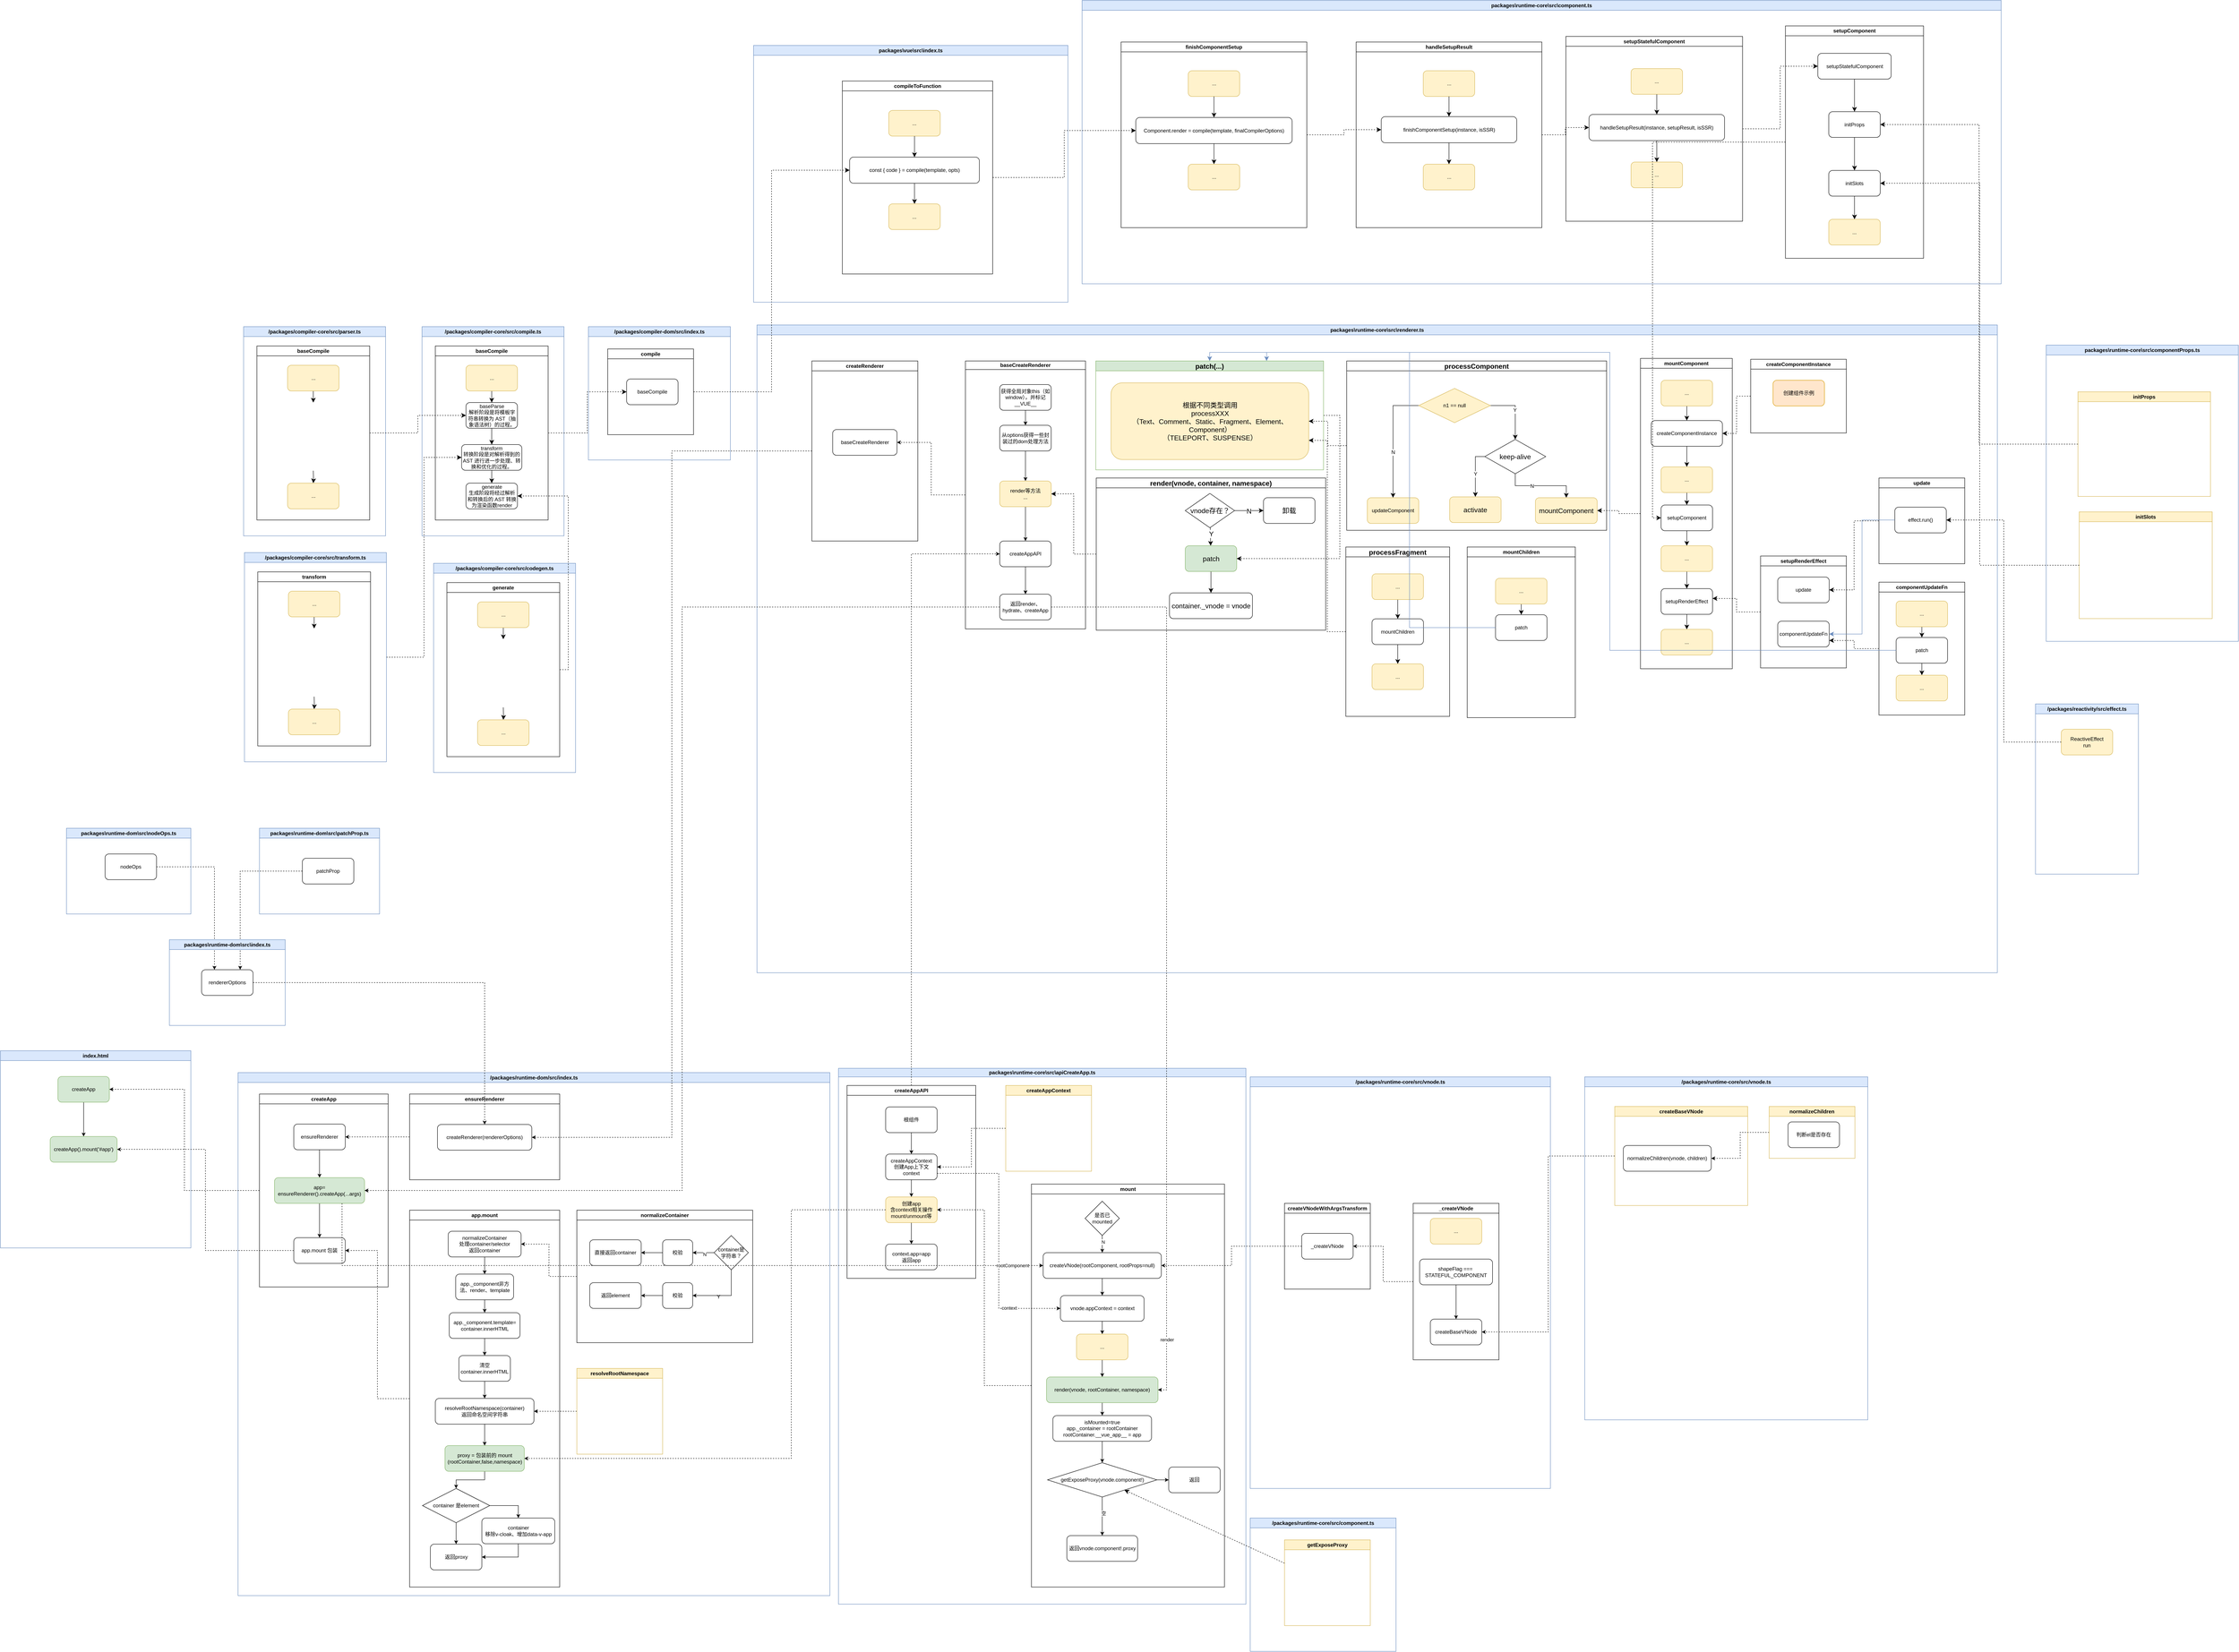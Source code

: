 <mxfile version="23.0.1" type="github">
  <diagram id="C5RBs43oDa-KdzZeNtuy" name="Page-1">
    <mxGraphModel dx="3565" dy="3931" grid="0" gridSize="10" guides="1" tooltips="1" connect="1" arrows="1" fold="1" page="0" pageScale="1" pageWidth="827" pageHeight="1169" background="none" math="0" shadow="0">
      <root>
        <mxCell id="WIyWlLk6GJQsqaUBKTNV-0" />
        <mxCell id="WIyWlLk6GJQsqaUBKTNV-1" parent="WIyWlLk6GJQsqaUBKTNV-0" />
        <mxCell id="vR9m7-6arPyV4lNx2N7o-25" style="edgeStyle=orthogonalEdgeStyle;rounded=0;orthogonalLoop=1;jettySize=auto;html=1;entryX=0.75;entryY=0;entryDx=0;entryDy=0;dashed=1;" edge="1" parent="WIyWlLk6GJQsqaUBKTNV-1" source="vR9m7-6arPyV4lNx2N7o-23" target="vR9m7-6arPyV4lNx2N7o-20">
          <mxGeometry relative="1" as="geometry" />
        </mxCell>
        <mxCell id="vR9m7-6arPyV4lNx2N7o-28" style="edgeStyle=orthogonalEdgeStyle;rounded=0;orthogonalLoop=1;jettySize=auto;html=1;entryX=0.25;entryY=0;entryDx=0;entryDy=0;dashed=1;" edge="1" parent="WIyWlLk6GJQsqaUBKTNV-1" source="vR9m7-6arPyV4lNx2N7o-26" target="vR9m7-6arPyV4lNx2N7o-20">
          <mxGeometry relative="1" as="geometry" />
        </mxCell>
        <mxCell id="vR9m7-6arPyV4lNx2N7o-45" value="packages\runtime-core\src\apiCreateApp.ts" style="swimlane;whiteSpace=wrap;html=1;startSize=20;fillColor=#dae8fc;strokeColor=#6c8ebf;" vertex="1" parent="WIyWlLk6GJQsqaUBKTNV-1">
          <mxGeometry x="1420" y="120" width="950" height="1250" as="geometry" />
        </mxCell>
        <mxCell id="vR9m7-6arPyV4lNx2N7o-58" value="createAppAPI" style="swimlane;whiteSpace=wrap;html=1;" vertex="1" parent="vR9m7-6arPyV4lNx2N7o-45">
          <mxGeometry x="20" y="40" width="300" height="450" as="geometry" />
        </mxCell>
        <mxCell id="vR9m7-6arPyV4lNx2N7o-66" value="" style="edgeStyle=orthogonalEdgeStyle;rounded=0;orthogonalLoop=1;jettySize=auto;html=1;" edge="1" parent="vR9m7-6arPyV4lNx2N7o-58" source="vR9m7-6arPyV4lNx2N7o-64" target="vR9m7-6arPyV4lNx2N7o-65">
          <mxGeometry relative="1" as="geometry" />
        </mxCell>
        <mxCell id="vR9m7-6arPyV4lNx2N7o-64" value="根组件" style="whiteSpace=wrap;html=1;rounded=1;glass=0;strokeWidth=1;shadow=0;" vertex="1" parent="vR9m7-6arPyV4lNx2N7o-58">
          <mxGeometry x="90" y="50" width="120" height="60" as="geometry" />
        </mxCell>
        <mxCell id="vR9m7-6arPyV4lNx2N7o-70" value="" style="edgeStyle=orthogonalEdgeStyle;rounded=0;orthogonalLoop=1;jettySize=auto;html=1;" edge="1" parent="vR9m7-6arPyV4lNx2N7o-58" source="vR9m7-6arPyV4lNx2N7o-65" target="vR9m7-6arPyV4lNx2N7o-69">
          <mxGeometry relative="1" as="geometry" />
        </mxCell>
        <mxCell id="vR9m7-6arPyV4lNx2N7o-65" value="createAppContext&lt;br&gt;创建App上下文context" style="whiteSpace=wrap;html=1;rounded=1;glass=0;strokeWidth=1;shadow=0;" vertex="1" parent="vR9m7-6arPyV4lNx2N7o-58">
          <mxGeometry x="90" y="160" width="120" height="60" as="geometry" />
        </mxCell>
        <mxCell id="vR9m7-6arPyV4lNx2N7o-67" value="context.app=app&lt;br&gt;返回app" style="whiteSpace=wrap;html=1;rounded=1;glass=0;strokeWidth=1;shadow=0;" vertex="1" parent="vR9m7-6arPyV4lNx2N7o-58">
          <mxGeometry x="90" y="370" width="120" height="60" as="geometry" />
        </mxCell>
        <mxCell id="vR9m7-6arPyV4lNx2N7o-71" value="" style="edgeStyle=orthogonalEdgeStyle;rounded=0;orthogonalLoop=1;jettySize=auto;html=1;" edge="1" parent="vR9m7-6arPyV4lNx2N7o-58" source="vR9m7-6arPyV4lNx2N7o-69" target="vR9m7-6arPyV4lNx2N7o-67">
          <mxGeometry relative="1" as="geometry" />
        </mxCell>
        <mxCell id="vR9m7-6arPyV4lNx2N7o-69" value="创建app&lt;br&gt;含context相关操作&lt;br&gt;mount/unmount等" style="whiteSpace=wrap;html=1;rounded=1;glass=0;strokeWidth=1;shadow=0;fillColor=#fff2cc;strokeColor=#d6b656;" vertex="1" parent="vR9m7-6arPyV4lNx2N7o-58">
          <mxGeometry x="90" y="260" width="120" height="60" as="geometry" />
        </mxCell>
        <mxCell id="vR9m7-6arPyV4lNx2N7o-73" style="edgeStyle=orthogonalEdgeStyle;rounded=0;orthogonalLoop=1;jettySize=auto;html=1;exitX=0;exitY=0.5;exitDx=0;exitDy=0;entryX=1;entryY=0.5;entryDx=0;entryDy=0;dashed=1;" edge="1" parent="vR9m7-6arPyV4lNx2N7o-45" source="vR9m7-6arPyV4lNx2N7o-72" target="vR9m7-6arPyV4lNx2N7o-65">
          <mxGeometry relative="1" as="geometry" />
        </mxCell>
        <mxCell id="vR9m7-6arPyV4lNx2N7o-72" value="createAppContext" style="swimlane;whiteSpace=wrap;html=1;fillColor=#fff2cc;strokeColor=#d6b656;" vertex="1" parent="vR9m7-6arPyV4lNx2N7o-45">
          <mxGeometry x="390" y="40" width="200" height="200" as="geometry" />
        </mxCell>
        <mxCell id="vR9m7-6arPyV4lNx2N7o-137" style="edgeStyle=orthogonalEdgeStyle;rounded=0;orthogonalLoop=1;jettySize=auto;html=1;entryX=1;entryY=0.5;entryDx=0;entryDy=0;dashed=1;" edge="1" parent="vR9m7-6arPyV4lNx2N7o-45" source="vR9m7-6arPyV4lNx2N7o-136" target="vR9m7-6arPyV4lNx2N7o-69">
          <mxGeometry relative="1" as="geometry" />
        </mxCell>
        <mxCell id="vR9m7-6arPyV4lNx2N7o-136" value="mount" style="swimlane;whiteSpace=wrap;html=1;" vertex="1" parent="vR9m7-6arPyV4lNx2N7o-45">
          <mxGeometry x="450" y="270" width="450" height="940" as="geometry" />
        </mxCell>
        <mxCell id="vR9m7-6arPyV4lNx2N7o-140" value="" style="edgeStyle=orthogonalEdgeStyle;rounded=0;orthogonalLoop=1;jettySize=auto;html=1;" edge="1" parent="vR9m7-6arPyV4lNx2N7o-136" source="vR9m7-6arPyV4lNx2N7o-138" target="vR9m7-6arPyV4lNx2N7o-139">
          <mxGeometry relative="1" as="geometry" />
        </mxCell>
        <mxCell id="vR9m7-6arPyV4lNx2N7o-141" value="N" style="edgeLabel;html=1;align=center;verticalAlign=middle;resizable=0;points=[];" vertex="1" connectable="0" parent="vR9m7-6arPyV4lNx2N7o-140">
          <mxGeometry x="-0.244" y="2" relative="1" as="geometry">
            <mxPoint as="offset" />
          </mxGeometry>
        </mxCell>
        <mxCell id="vR9m7-6arPyV4lNx2N7o-138" value="是否已mounted" style="rhombus;whiteSpace=wrap;html=1;" vertex="1" parent="vR9m7-6arPyV4lNx2N7o-136">
          <mxGeometry x="125" y="40" width="80" height="80" as="geometry" />
        </mxCell>
        <mxCell id="vR9m7-6arPyV4lNx2N7o-162" value="" style="edgeStyle=orthogonalEdgeStyle;rounded=0;orthogonalLoop=1;jettySize=auto;html=1;" edge="1" parent="vR9m7-6arPyV4lNx2N7o-136" source="vR9m7-6arPyV4lNx2N7o-139" target="vR9m7-6arPyV4lNx2N7o-161">
          <mxGeometry relative="1" as="geometry" />
        </mxCell>
        <mxCell id="vR9m7-6arPyV4lNx2N7o-139" value="createVNode(rootComponent, rootProps=null)" style="rounded=1;whiteSpace=wrap;html=1;" vertex="1" parent="vR9m7-6arPyV4lNx2N7o-136">
          <mxGeometry x="27.25" y="160" width="275.5" height="60" as="geometry" />
        </mxCell>
        <mxCell id="vR9m7-6arPyV4lNx2N7o-166" value="" style="edgeStyle=orthogonalEdgeStyle;rounded=0;orthogonalLoop=1;jettySize=auto;html=1;" edge="1" parent="vR9m7-6arPyV4lNx2N7o-136" source="vR9m7-6arPyV4lNx2N7o-161" target="vR9m7-6arPyV4lNx2N7o-165">
          <mxGeometry relative="1" as="geometry" />
        </mxCell>
        <mxCell id="vR9m7-6arPyV4lNx2N7o-161" value="vnode.appContext = context" style="whiteSpace=wrap;html=1;rounded=1;" vertex="1" parent="vR9m7-6arPyV4lNx2N7o-136">
          <mxGeometry x="67.5" y="260" width="195" height="60" as="geometry" />
        </mxCell>
        <mxCell id="vR9m7-6arPyV4lNx2N7o-168" value="" style="edgeStyle=orthogonalEdgeStyle;rounded=0;orthogonalLoop=1;jettySize=auto;html=1;" edge="1" parent="vR9m7-6arPyV4lNx2N7o-136" source="vR9m7-6arPyV4lNx2N7o-165" target="vR9m7-6arPyV4lNx2N7o-167">
          <mxGeometry relative="1" as="geometry" />
        </mxCell>
        <mxCell id="vR9m7-6arPyV4lNx2N7o-165" value="..." style="whiteSpace=wrap;html=1;rounded=1;fillColor=#fff2cc;strokeColor=#d6b656;" vertex="1" parent="vR9m7-6arPyV4lNx2N7o-136">
          <mxGeometry x="105" y="350" width="120" height="60" as="geometry" />
        </mxCell>
        <mxCell id="vR9m7-6arPyV4lNx2N7o-173" style="edgeStyle=orthogonalEdgeStyle;rounded=0;orthogonalLoop=1;jettySize=auto;html=1;exitX=0.5;exitY=1;exitDx=0;exitDy=0;" edge="1" parent="vR9m7-6arPyV4lNx2N7o-136" source="vR9m7-6arPyV4lNx2N7o-167" target="vR9m7-6arPyV4lNx2N7o-172">
          <mxGeometry relative="1" as="geometry" />
        </mxCell>
        <mxCell id="vR9m7-6arPyV4lNx2N7o-167" value="render(vnode, rootContainer, namespace)" style="rounded=1;whiteSpace=wrap;html=1;fillColor=#d5e8d4;strokeColor=#82b366;" vertex="1" parent="vR9m7-6arPyV4lNx2N7o-136">
          <mxGeometry x="35" y="450" width="260" height="60" as="geometry" />
        </mxCell>
        <mxCell id="vR9m7-6arPyV4lNx2N7o-177" value="" style="edgeStyle=orthogonalEdgeStyle;rounded=0;orthogonalLoop=1;jettySize=auto;html=1;" edge="1" parent="vR9m7-6arPyV4lNx2N7o-136" source="vR9m7-6arPyV4lNx2N7o-172" target="vR9m7-6arPyV4lNx2N7o-176">
          <mxGeometry relative="1" as="geometry" />
        </mxCell>
        <mxCell id="vR9m7-6arPyV4lNx2N7o-172" value="isMounted=true&lt;br&gt;app._container = rootContainer&lt;br&gt;rootContainer.__vue_app__ = app" style="rounded=1;whiteSpace=wrap;html=1;" vertex="1" parent="vR9m7-6arPyV4lNx2N7o-136">
          <mxGeometry x="50" y="540" width="230" height="60" as="geometry" />
        </mxCell>
        <mxCell id="vR9m7-6arPyV4lNx2N7o-179" value="" style="edgeStyle=orthogonalEdgeStyle;rounded=0;orthogonalLoop=1;jettySize=auto;html=1;" edge="1" parent="vR9m7-6arPyV4lNx2N7o-136" source="vR9m7-6arPyV4lNx2N7o-176" target="vR9m7-6arPyV4lNx2N7o-178">
          <mxGeometry relative="1" as="geometry" />
        </mxCell>
        <mxCell id="vR9m7-6arPyV4lNx2N7o-180" value="空" style="edgeLabel;html=1;align=center;verticalAlign=middle;resizable=0;points=[];" vertex="1" connectable="0" parent="vR9m7-6arPyV4lNx2N7o-179">
          <mxGeometry x="-0.183" y="2" relative="1" as="geometry">
            <mxPoint x="1" y="1" as="offset" />
          </mxGeometry>
        </mxCell>
        <mxCell id="vR9m7-6arPyV4lNx2N7o-182" value="" style="edgeStyle=orthogonalEdgeStyle;rounded=0;orthogonalLoop=1;jettySize=auto;html=1;" edge="1" parent="vR9m7-6arPyV4lNx2N7o-136" source="vR9m7-6arPyV4lNx2N7o-176" target="vR9m7-6arPyV4lNx2N7o-181">
          <mxGeometry relative="1" as="geometry" />
        </mxCell>
        <mxCell id="vR9m7-6arPyV4lNx2N7o-176" value="getExposeProxy(vnode.component!)" style="rhombus;whiteSpace=wrap;html=1;" vertex="1" parent="vR9m7-6arPyV4lNx2N7o-136">
          <mxGeometry x="37.5" y="650" width="255" height="80" as="geometry" />
        </mxCell>
        <mxCell id="vR9m7-6arPyV4lNx2N7o-178" value="返回vnode.component!.proxy" style="rounded=1;whiteSpace=wrap;html=1;" vertex="1" parent="vR9m7-6arPyV4lNx2N7o-136">
          <mxGeometry x="82.5" y="820" width="165" height="60" as="geometry" />
        </mxCell>
        <mxCell id="vR9m7-6arPyV4lNx2N7o-181" value="返回" style="rounded=1;whiteSpace=wrap;html=1;" vertex="1" parent="vR9m7-6arPyV4lNx2N7o-136">
          <mxGeometry x="320" y="660" width="120" height="60" as="geometry" />
        </mxCell>
        <mxCell id="vR9m7-6arPyV4lNx2N7o-163" style="edgeStyle=orthogonalEdgeStyle;rounded=0;orthogonalLoop=1;jettySize=auto;html=1;exitX=1;exitY=0.75;exitDx=0;exitDy=0;entryX=0;entryY=0.5;entryDx=0;entryDy=0;dashed=1;" edge="1" parent="vR9m7-6arPyV4lNx2N7o-45" source="vR9m7-6arPyV4lNx2N7o-65" target="vR9m7-6arPyV4lNx2N7o-161">
          <mxGeometry relative="1" as="geometry" />
        </mxCell>
        <mxCell id="vR9m7-6arPyV4lNx2N7o-164" value="context" style="edgeLabel;html=1;align=center;verticalAlign=middle;resizable=0;points=[];" vertex="1" connectable="0" parent="vR9m7-6arPyV4lNx2N7o-163">
          <mxGeometry x="0.604" y="1" relative="1" as="geometry">
            <mxPoint as="offset" />
          </mxGeometry>
        </mxCell>
        <mxCell id="vR9m7-6arPyV4lNx2N7o-53" value="/packages/runtime-dom/src/index.ts" style="swimlane;whiteSpace=wrap;html=1;fillColor=#dae8fc;strokeColor=#6c8ebf;" vertex="1" parent="WIyWlLk6GJQsqaUBKTNV-1">
          <mxGeometry x="20" y="130" width="1380" height="1220" as="geometry" />
        </mxCell>
        <mxCell id="vR9m7-6arPyV4lNx2N7o-74" value="createApp" style="swimlane;whiteSpace=wrap;html=1;startSize=23;" vertex="1" parent="vR9m7-6arPyV4lNx2N7o-53">
          <mxGeometry x="50" y="50" width="300" height="450" as="geometry" />
        </mxCell>
        <mxCell id="vR9m7-6arPyV4lNx2N7o-78" style="edgeStyle=orthogonalEdgeStyle;rounded=0;orthogonalLoop=1;jettySize=auto;html=1;exitX=0.5;exitY=1;exitDx=0;exitDy=0;" edge="1" parent="vR9m7-6arPyV4lNx2N7o-74" source="vR9m7-6arPyV4lNx2N7o-12" target="vR9m7-6arPyV4lNx2N7o-77">
          <mxGeometry relative="1" as="geometry" />
        </mxCell>
        <mxCell id="vR9m7-6arPyV4lNx2N7o-12" value="ensureRenderer" style="whiteSpace=wrap;html=1;rounded=1;glass=0;strokeWidth=1;shadow=0;" vertex="1" parent="vR9m7-6arPyV4lNx2N7o-74">
          <mxGeometry x="80" y="70" width="120" height="60" as="geometry" />
        </mxCell>
        <mxCell id="vR9m7-6arPyV4lNx2N7o-92" value="" style="edgeStyle=orthogonalEdgeStyle;rounded=0;orthogonalLoop=1;jettySize=auto;html=1;" edge="1" parent="vR9m7-6arPyV4lNx2N7o-74" source="vR9m7-6arPyV4lNx2N7o-77" target="vR9m7-6arPyV4lNx2N7o-91">
          <mxGeometry relative="1" as="geometry" />
        </mxCell>
        <mxCell id="vR9m7-6arPyV4lNx2N7o-77" value="app=&lt;br&gt;ensureRenderer().createApp(...args)" style="whiteSpace=wrap;html=1;rounded=1;glass=0;strokeWidth=1;shadow=0;fillColor=#d5e8d4;strokeColor=#82b366;" vertex="1" parent="vR9m7-6arPyV4lNx2N7o-74">
          <mxGeometry x="35" y="195" width="210" height="60" as="geometry" />
        </mxCell>
        <mxCell id="vR9m7-6arPyV4lNx2N7o-91" value="app.mount 包装" style="whiteSpace=wrap;html=1;rounded=1;glass=0;strokeWidth=1;shadow=0;" vertex="1" parent="vR9m7-6arPyV4lNx2N7o-74">
          <mxGeometry x="80" y="335" width="120" height="60" as="geometry" />
        </mxCell>
        <mxCell id="vR9m7-6arPyV4lNx2N7o-76" style="edgeStyle=orthogonalEdgeStyle;rounded=0;orthogonalLoop=1;jettySize=auto;html=1;exitX=0;exitY=0.5;exitDx=0;exitDy=0;entryX=1;entryY=0.5;entryDx=0;entryDy=0;dashed=1;" edge="1" parent="vR9m7-6arPyV4lNx2N7o-53" source="vR9m7-6arPyV4lNx2N7o-75" target="vR9m7-6arPyV4lNx2N7o-12">
          <mxGeometry relative="1" as="geometry" />
        </mxCell>
        <mxCell id="vR9m7-6arPyV4lNx2N7o-75" value="ensureRenderer" style="swimlane;whiteSpace=wrap;html=1;startSize=23;" vertex="1" parent="vR9m7-6arPyV4lNx2N7o-53">
          <mxGeometry x="400" y="50" width="350" height="200" as="geometry" />
        </mxCell>
        <mxCell id="vR9m7-6arPyV4lNx2N7o-14" value="createRenderer(rendererOptions)" style="whiteSpace=wrap;html=1;rounded=1;glass=0;strokeWidth=1;shadow=0;" vertex="1" parent="vR9m7-6arPyV4lNx2N7o-75">
          <mxGeometry x="65" y="71" width="220" height="60" as="geometry" />
        </mxCell>
        <mxCell id="vR9m7-6arPyV4lNx2N7o-99" style="edgeStyle=orthogonalEdgeStyle;rounded=0;orthogonalLoop=1;jettySize=auto;html=1;exitX=0;exitY=0.5;exitDx=0;exitDy=0;entryX=1;entryY=0.5;entryDx=0;entryDy=0;dashed=1;" edge="1" parent="vR9m7-6arPyV4lNx2N7o-53" source="vR9m7-6arPyV4lNx2N7o-98" target="vR9m7-6arPyV4lNx2N7o-91">
          <mxGeometry relative="1" as="geometry" />
        </mxCell>
        <mxCell id="vR9m7-6arPyV4lNx2N7o-98" value="app.mount" style="swimlane;whiteSpace=wrap;html=1;" vertex="1" parent="vR9m7-6arPyV4lNx2N7o-53">
          <mxGeometry x="400" y="321" width="350" height="879" as="geometry" />
        </mxCell>
        <mxCell id="vR9m7-6arPyV4lNx2N7o-119" value="" style="edgeStyle=orthogonalEdgeStyle;rounded=0;orthogonalLoop=1;jettySize=auto;html=1;" edge="1" parent="vR9m7-6arPyV4lNx2N7o-98" source="vR9m7-6arPyV4lNx2N7o-101" target="vR9m7-6arPyV4lNx2N7o-118">
          <mxGeometry relative="1" as="geometry" />
        </mxCell>
        <mxCell id="vR9m7-6arPyV4lNx2N7o-101" value="normalizeContainer&lt;br&gt;处理container/selector&lt;br&gt;返回container" style="rounded=1;whiteSpace=wrap;html=1;" vertex="1" parent="vR9m7-6arPyV4lNx2N7o-98">
          <mxGeometry x="90" y="49" width="170" height="60" as="geometry" />
        </mxCell>
        <mxCell id="vR9m7-6arPyV4lNx2N7o-125" value="" style="edgeStyle=orthogonalEdgeStyle;rounded=0;orthogonalLoop=1;jettySize=auto;html=1;" edge="1" parent="vR9m7-6arPyV4lNx2N7o-98" source="vR9m7-6arPyV4lNx2N7o-118" target="vR9m7-6arPyV4lNx2N7o-124">
          <mxGeometry relative="1" as="geometry" />
        </mxCell>
        <mxCell id="vR9m7-6arPyV4lNx2N7o-118" value="app._component非方法、render、template" style="whiteSpace=wrap;html=1;rounded=1;" vertex="1" parent="vR9m7-6arPyV4lNx2N7o-98">
          <mxGeometry x="107.5" y="149" width="135" height="60" as="geometry" />
        </mxCell>
        <mxCell id="vR9m7-6arPyV4lNx2N7o-127" value="" style="edgeStyle=orthogonalEdgeStyle;rounded=0;orthogonalLoop=1;jettySize=auto;html=1;" edge="1" parent="vR9m7-6arPyV4lNx2N7o-98" source="vR9m7-6arPyV4lNx2N7o-124" target="vR9m7-6arPyV4lNx2N7o-126">
          <mxGeometry relative="1" as="geometry" />
        </mxCell>
        <mxCell id="vR9m7-6arPyV4lNx2N7o-124" value="app._component.template=&lt;br&gt;container.innerHTML" style="whiteSpace=wrap;html=1;rounded=1;" vertex="1" parent="vR9m7-6arPyV4lNx2N7o-98">
          <mxGeometry x="92.5" y="239" width="165" height="60" as="geometry" />
        </mxCell>
        <mxCell id="vR9m7-6arPyV4lNx2N7o-132" value="" style="edgeStyle=orthogonalEdgeStyle;rounded=0;orthogonalLoop=1;jettySize=auto;html=1;" edge="1" parent="vR9m7-6arPyV4lNx2N7o-98" source="vR9m7-6arPyV4lNx2N7o-126" target="vR9m7-6arPyV4lNx2N7o-131">
          <mxGeometry relative="1" as="geometry" />
        </mxCell>
        <mxCell id="vR9m7-6arPyV4lNx2N7o-126" value="清空container.innerHTML" style="whiteSpace=wrap;html=1;rounded=1;" vertex="1" parent="vR9m7-6arPyV4lNx2N7o-98">
          <mxGeometry x="115" y="339" width="120" height="60" as="geometry" />
        </mxCell>
        <mxCell id="vR9m7-6arPyV4lNx2N7o-186" style="edgeStyle=orthogonalEdgeStyle;rounded=0;orthogonalLoop=1;jettySize=auto;html=1;exitX=0.5;exitY=1;exitDx=0;exitDy=0;entryX=0.5;entryY=0;entryDx=0;entryDy=0;" edge="1" parent="vR9m7-6arPyV4lNx2N7o-98" source="vR9m7-6arPyV4lNx2N7o-128" target="vR9m7-6arPyV4lNx2N7o-183">
          <mxGeometry relative="1" as="geometry" />
        </mxCell>
        <mxCell id="vR9m7-6arPyV4lNx2N7o-128" value="proxy =&amp;nbsp;包装前的 mount&lt;br&gt;(rootContainer,false,namespace)" style="whiteSpace=wrap;html=1;rounded=1;fillColor=#d5e8d4;strokeColor=#82b366;" vertex="1" parent="vR9m7-6arPyV4lNx2N7o-98">
          <mxGeometry x="82.5" y="549" width="185" height="60" as="geometry" />
        </mxCell>
        <mxCell id="vR9m7-6arPyV4lNx2N7o-133" value="" style="edgeStyle=orthogonalEdgeStyle;rounded=0;orthogonalLoop=1;jettySize=auto;html=1;" edge="1" parent="vR9m7-6arPyV4lNx2N7o-98" source="vR9m7-6arPyV4lNx2N7o-131" target="vR9m7-6arPyV4lNx2N7o-128">
          <mxGeometry relative="1" as="geometry" />
        </mxCell>
        <mxCell id="vR9m7-6arPyV4lNx2N7o-131" value="resolveRootNamespace(container)&lt;br&gt;返回命名空间字符串" style="whiteSpace=wrap;html=1;rounded=1;" vertex="1" parent="vR9m7-6arPyV4lNx2N7o-98">
          <mxGeometry x="60" y="439" width="230" height="60" as="geometry" />
        </mxCell>
        <mxCell id="vR9m7-6arPyV4lNx2N7o-185" value="" style="edgeStyle=orthogonalEdgeStyle;rounded=0;orthogonalLoop=1;jettySize=auto;html=1;" edge="1" parent="vR9m7-6arPyV4lNx2N7o-98" source="vR9m7-6arPyV4lNx2N7o-183" target="vR9m7-6arPyV4lNx2N7o-184">
          <mxGeometry relative="1" as="geometry" />
        </mxCell>
        <mxCell id="vR9m7-6arPyV4lNx2N7o-190" style="edgeStyle=orthogonalEdgeStyle;rounded=0;orthogonalLoop=1;jettySize=auto;html=1;exitX=1;exitY=0.5;exitDx=0;exitDy=0;entryX=0.5;entryY=0;entryDx=0;entryDy=0;" edge="1" parent="vR9m7-6arPyV4lNx2N7o-98" source="vR9m7-6arPyV4lNx2N7o-183" target="vR9m7-6arPyV4lNx2N7o-189">
          <mxGeometry relative="1" as="geometry" />
        </mxCell>
        <mxCell id="vR9m7-6arPyV4lNx2N7o-183" value="container 是element" style="rhombus;whiteSpace=wrap;html=1;" vertex="1" parent="vR9m7-6arPyV4lNx2N7o-98">
          <mxGeometry x="30" y="649" width="157" height="80" as="geometry" />
        </mxCell>
        <mxCell id="vR9m7-6arPyV4lNx2N7o-184" value="返回proxy" style="rounded=1;whiteSpace=wrap;html=1;" vertex="1" parent="vR9m7-6arPyV4lNx2N7o-98">
          <mxGeometry x="48.5" y="779" width="120" height="60" as="geometry" />
        </mxCell>
        <mxCell id="vR9m7-6arPyV4lNx2N7o-191" style="edgeStyle=orthogonalEdgeStyle;rounded=0;orthogonalLoop=1;jettySize=auto;html=1;exitX=0.5;exitY=1;exitDx=0;exitDy=0;entryX=1;entryY=0.5;entryDx=0;entryDy=0;" edge="1" parent="vR9m7-6arPyV4lNx2N7o-98" source="vR9m7-6arPyV4lNx2N7o-189" target="vR9m7-6arPyV4lNx2N7o-184">
          <mxGeometry relative="1" as="geometry" />
        </mxCell>
        <mxCell id="vR9m7-6arPyV4lNx2N7o-189" value="container&lt;br&gt;移除v-cloak、增加data-v-app" style="rounded=1;whiteSpace=wrap;html=1;" vertex="1" parent="vR9m7-6arPyV4lNx2N7o-98">
          <mxGeometry x="168.5" y="718" width="170" height="60" as="geometry" />
        </mxCell>
        <mxCell id="vR9m7-6arPyV4lNx2N7o-102" value="normalizeContainer" style="swimlane;whiteSpace=wrap;html=1;" vertex="1" parent="vR9m7-6arPyV4lNx2N7o-53">
          <mxGeometry x="790" y="321" width="410" height="309" as="geometry" />
        </mxCell>
        <mxCell id="vR9m7-6arPyV4lNx2N7o-113" style="edgeStyle=orthogonalEdgeStyle;rounded=0;orthogonalLoop=1;jettySize=auto;html=1;entryX=1;entryY=0.5;entryDx=0;entryDy=0;" edge="1" parent="vR9m7-6arPyV4lNx2N7o-102" source="vR9m7-6arPyV4lNx2N7o-104" target="vR9m7-6arPyV4lNx2N7o-108">
          <mxGeometry relative="1" as="geometry" />
        </mxCell>
        <mxCell id="vR9m7-6arPyV4lNx2N7o-115" value="N" style="edgeLabel;html=1;align=center;verticalAlign=middle;resizable=0;points=[];" vertex="1" connectable="0" parent="vR9m7-6arPyV4lNx2N7o-113">
          <mxGeometry x="-0.1" y="4" relative="1" as="geometry">
            <mxPoint as="offset" />
          </mxGeometry>
        </mxCell>
        <mxCell id="vR9m7-6arPyV4lNx2N7o-114" style="edgeStyle=orthogonalEdgeStyle;rounded=0;orthogonalLoop=1;jettySize=auto;html=1;exitX=0.5;exitY=1;exitDx=0;exitDy=0;entryX=1;entryY=0.5;entryDx=0;entryDy=0;" edge="1" parent="vR9m7-6arPyV4lNx2N7o-102" source="vR9m7-6arPyV4lNx2N7o-104" target="vR9m7-6arPyV4lNx2N7o-107">
          <mxGeometry relative="1" as="geometry" />
        </mxCell>
        <mxCell id="vR9m7-6arPyV4lNx2N7o-104" value="container是&lt;br&gt;字符串？" style="rhombus;whiteSpace=wrap;html=1;" vertex="1" parent="vR9m7-6arPyV4lNx2N7o-102">
          <mxGeometry x="320" y="59" width="80" height="80" as="geometry" />
        </mxCell>
        <mxCell id="vR9m7-6arPyV4lNx2N7o-107" value="校验" style="rounded=1;whiteSpace=wrap;html=1;" vertex="1" parent="vR9m7-6arPyV4lNx2N7o-102">
          <mxGeometry x="200" y="169" width="70" height="60" as="geometry" />
        </mxCell>
        <mxCell id="vR9m7-6arPyV4lNx2N7o-111" value="" style="edgeStyle=orthogonalEdgeStyle;rounded=0;orthogonalLoop=1;jettySize=auto;html=1;" edge="1" parent="vR9m7-6arPyV4lNx2N7o-102" source="vR9m7-6arPyV4lNx2N7o-108" target="vR9m7-6arPyV4lNx2N7o-109">
          <mxGeometry relative="1" as="geometry" />
        </mxCell>
        <mxCell id="vR9m7-6arPyV4lNx2N7o-108" value="校验" style="rounded=1;whiteSpace=wrap;html=1;" vertex="1" parent="vR9m7-6arPyV4lNx2N7o-102">
          <mxGeometry x="200" y="69" width="70" height="60" as="geometry" />
        </mxCell>
        <mxCell id="vR9m7-6arPyV4lNx2N7o-109" value="直接返回container" style="rounded=1;whiteSpace=wrap;html=1;" vertex="1" parent="vR9m7-6arPyV4lNx2N7o-102">
          <mxGeometry x="30" y="69" width="120" height="60" as="geometry" />
        </mxCell>
        <mxCell id="vR9m7-6arPyV4lNx2N7o-105" value="返回element" style="rounded=1;whiteSpace=wrap;html=1;" vertex="1" parent="vR9m7-6arPyV4lNx2N7o-102">
          <mxGeometry x="30" y="169" width="120" height="60" as="geometry" />
        </mxCell>
        <mxCell id="vR9m7-6arPyV4lNx2N7o-110" value="" style="edgeStyle=orthogonalEdgeStyle;rounded=0;orthogonalLoop=1;jettySize=auto;html=1;" edge="1" parent="vR9m7-6arPyV4lNx2N7o-102" source="vR9m7-6arPyV4lNx2N7o-107" target="vR9m7-6arPyV4lNx2N7o-105">
          <mxGeometry relative="1" as="geometry" />
        </mxCell>
        <mxCell id="vR9m7-6arPyV4lNx2N7o-117" style="edgeStyle=orthogonalEdgeStyle;rounded=0;orthogonalLoop=1;jettySize=auto;html=1;entryX=1;entryY=0.5;entryDx=0;entryDy=0;dashed=1;" edge="1" parent="vR9m7-6arPyV4lNx2N7o-53" source="vR9m7-6arPyV4lNx2N7o-102" target="vR9m7-6arPyV4lNx2N7o-101">
          <mxGeometry relative="1" as="geometry" />
        </mxCell>
        <mxCell id="vR9m7-6arPyV4lNx2N7o-135" style="edgeStyle=orthogonalEdgeStyle;rounded=0;orthogonalLoop=1;jettySize=auto;html=1;entryX=1;entryY=0.5;entryDx=0;entryDy=0;dashed=1;" edge="1" parent="vR9m7-6arPyV4lNx2N7o-53" source="vR9m7-6arPyV4lNx2N7o-134" target="vR9m7-6arPyV4lNx2N7o-131">
          <mxGeometry relative="1" as="geometry" />
        </mxCell>
        <mxCell id="vR9m7-6arPyV4lNx2N7o-134" value="resolveRootNamespace" style="swimlane;whiteSpace=wrap;html=1;fillColor=#fff2cc;strokeColor=#d6b656;" vertex="1" parent="vR9m7-6arPyV4lNx2N7o-53">
          <mxGeometry x="790" y="690" width="200" height="200" as="geometry" />
        </mxCell>
        <mxCell id="vR9m7-6arPyV4lNx2N7o-54" value="packages\runtime-dom\src\index.ts" style="swimlane;whiteSpace=wrap;html=1;fillColor=#dae8fc;strokeColor=#6c8ebf;" vertex="1" parent="WIyWlLk6GJQsqaUBKTNV-1">
          <mxGeometry x="-140" y="-180" width="270" height="200" as="geometry" />
        </mxCell>
        <mxCell id="vR9m7-6arPyV4lNx2N7o-20" value="rendererOptions" style="whiteSpace=wrap;html=1;rounded=1;glass=0;strokeWidth=1;shadow=0;" vertex="1" parent="vR9m7-6arPyV4lNx2N7o-54">
          <mxGeometry x="75" y="70" width="120" height="60" as="geometry" />
        </mxCell>
        <mxCell id="vR9m7-6arPyV4lNx2N7o-55" value="packages\runtime-dom\src\nodeOps.ts" style="swimlane;whiteSpace=wrap;html=1;fillColor=#dae8fc;strokeColor=#6c8ebf;" vertex="1" parent="WIyWlLk6GJQsqaUBKTNV-1">
          <mxGeometry x="-380" y="-440" width="290" height="200" as="geometry" />
        </mxCell>
        <mxCell id="vR9m7-6arPyV4lNx2N7o-26" value="nodeOps" style="whiteSpace=wrap;html=1;rounded=1;glass=0;strokeWidth=1;shadow=0;" vertex="1" parent="vR9m7-6arPyV4lNx2N7o-55">
          <mxGeometry x="90" y="60" width="120" height="60" as="geometry" />
        </mxCell>
        <mxCell id="vR9m7-6arPyV4lNx2N7o-56" value="packages\runtime-dom\src\patchProp.ts" style="swimlane;whiteSpace=wrap;html=1;fillColor=#dae8fc;strokeColor=#6c8ebf;" vertex="1" parent="WIyWlLk6GJQsqaUBKTNV-1">
          <mxGeometry x="70" y="-440" width="280" height="200" as="geometry" />
        </mxCell>
        <mxCell id="vR9m7-6arPyV4lNx2N7o-23" value="patchProp" style="whiteSpace=wrap;html=1;rounded=1;glass=0;strokeWidth=1;shadow=0;" vertex="1" parent="vR9m7-6arPyV4lNx2N7o-56">
          <mxGeometry x="100" y="70" width="120" height="60" as="geometry" />
        </mxCell>
        <mxCell id="vR9m7-6arPyV4lNx2N7o-79" style="edgeStyle=orthogonalEdgeStyle;rounded=0;orthogonalLoop=1;jettySize=auto;html=1;entryX=0.5;entryY=0;entryDx=0;entryDy=0;dashed=1;" edge="1" parent="WIyWlLk6GJQsqaUBKTNV-1" source="vR9m7-6arPyV4lNx2N7o-20" target="vR9m7-6arPyV4lNx2N7o-14">
          <mxGeometry relative="1" as="geometry" />
        </mxCell>
        <mxCell id="vR9m7-6arPyV4lNx2N7o-80" value="packages\runtime-core\src\renderer.ts" style="swimlane;whiteSpace=wrap;html=1;fillColor=#dae8fc;strokeColor=#6c8ebf;" vertex="1" parent="WIyWlLk6GJQsqaUBKTNV-1">
          <mxGeometry x="1230" y="-1614" width="2892" height="1511" as="geometry" />
        </mxCell>
        <mxCell id="vR9m7-6arPyV4lNx2N7o-81" value="createRenderer" style="swimlane;whiteSpace=wrap;html=1;" vertex="1" parent="vR9m7-6arPyV4lNx2N7o-80">
          <mxGeometry x="128" y="84" width="247" height="420" as="geometry" />
        </mxCell>
        <mxCell id="vR9m7-6arPyV4lNx2N7o-84" value="baseCreateRenderer" style="rounded=1;whiteSpace=wrap;html=1;" vertex="1" parent="vR9m7-6arPyV4lNx2N7o-81">
          <mxGeometry x="48.5" y="160" width="150" height="60" as="geometry" />
        </mxCell>
        <mxCell id="vR9m7-6arPyV4lNx2N7o-85" style="edgeStyle=orthogonalEdgeStyle;rounded=0;orthogonalLoop=1;jettySize=auto;html=1;exitX=0;exitY=0.5;exitDx=0;exitDy=0;entryX=1;entryY=0.5;entryDx=0;entryDy=0;dashed=1;" edge="1" parent="vR9m7-6arPyV4lNx2N7o-80" source="vR9m7-6arPyV4lNx2N7o-38" target="vR9m7-6arPyV4lNx2N7o-84">
          <mxGeometry relative="1" as="geometry" />
        </mxCell>
        <mxCell id="vR9m7-6arPyV4lNx2N7o-38" value="baseCreateRenderer" style="swimlane;whiteSpace=wrap;html=1;startSize=20;" vertex="1" parent="vR9m7-6arPyV4lNx2N7o-80">
          <mxGeometry x="486" y="84" width="280" height="625" as="geometry" />
        </mxCell>
        <mxCell id="vR9m7-6arPyV4lNx2N7o-36" value="获得全局对象this（如window），并标记__VUE__" style="whiteSpace=wrap;html=1;rounded=1;glass=0;strokeWidth=1;shadow=0;" vertex="1" parent="vR9m7-6arPyV4lNx2N7o-38">
          <mxGeometry x="80" y="55" width="120" height="60" as="geometry" />
        </mxCell>
        <mxCell id="vR9m7-6arPyV4lNx2N7o-61" value="" style="edgeStyle=orthogonalEdgeStyle;rounded=0;orthogonalLoop=1;jettySize=auto;html=1;entryX=0.5;entryY=0;entryDx=0;entryDy=0;" edge="1" parent="vR9m7-6arPyV4lNx2N7o-38" source="vR9m7-6arPyV4lNx2N7o-41" target="vR9m7-6arPyV4lNx2N7o-62">
          <mxGeometry relative="1" as="geometry">
            <mxPoint x="140" y="260" as="targetPoint" />
          </mxGeometry>
        </mxCell>
        <mxCell id="vR9m7-6arPyV4lNx2N7o-41" value="从options获得一些封装过的dom处理方法" style="whiteSpace=wrap;html=1;rounded=1;glass=0;strokeWidth=1;shadow=0;" vertex="1" parent="vR9m7-6arPyV4lNx2N7o-38">
          <mxGeometry x="80" y="150" width="120" height="60" as="geometry" />
        </mxCell>
        <mxCell id="vR9m7-6arPyV4lNx2N7o-42" value="" style="edgeStyle=orthogonalEdgeStyle;rounded=0;orthogonalLoop=1;jettySize=auto;html=1;" edge="1" parent="vR9m7-6arPyV4lNx2N7o-38" source="vR9m7-6arPyV4lNx2N7o-36" target="vR9m7-6arPyV4lNx2N7o-41">
          <mxGeometry relative="1" as="geometry" />
        </mxCell>
        <mxCell id="vR9m7-6arPyV4lNx2N7o-43" value="返回render、hydrate、createApp" style="whiteSpace=wrap;html=1;rounded=1;glass=0;strokeWidth=1;shadow=0;" vertex="1" parent="vR9m7-6arPyV4lNx2N7o-38">
          <mxGeometry x="80" y="544" width="120" height="60" as="geometry" />
        </mxCell>
        <mxCell id="vR9m7-6arPyV4lNx2N7o-88" value="" style="edgeStyle=orthogonalEdgeStyle;rounded=0;orthogonalLoop=1;jettySize=auto;html=1;" edge="1" parent="vR9m7-6arPyV4lNx2N7o-38" source="vR9m7-6arPyV4lNx2N7o-62" target="vR9m7-6arPyV4lNx2N7o-86">
          <mxGeometry relative="1" as="geometry" />
        </mxCell>
        <mxCell id="vR9m7-6arPyV4lNx2N7o-62" value="render等方法&lt;br&gt;..." style="whiteSpace=wrap;html=1;rounded=1;glass=0;strokeWidth=1;shadow=0;fillColor=#fff2cc;strokeColor=#d6b656;" vertex="1" parent="vR9m7-6arPyV4lNx2N7o-38">
          <mxGeometry x="80" y="280" width="120" height="60" as="geometry" />
        </mxCell>
        <mxCell id="vR9m7-6arPyV4lNx2N7o-87" value="" style="edgeStyle=orthogonalEdgeStyle;rounded=0;orthogonalLoop=1;jettySize=auto;html=1;" edge="1" parent="vR9m7-6arPyV4lNx2N7o-38" source="vR9m7-6arPyV4lNx2N7o-86" target="vR9m7-6arPyV4lNx2N7o-43">
          <mxGeometry relative="1" as="geometry" />
        </mxCell>
        <mxCell id="vR9m7-6arPyV4lNx2N7o-86" value="createAppAPI" style="whiteSpace=wrap;html=1;rounded=1;glass=0;strokeWidth=1;shadow=0;" vertex="1" parent="vR9m7-6arPyV4lNx2N7o-38">
          <mxGeometry x="80" y="420" width="120" height="60" as="geometry" />
        </mxCell>
        <mxCell id="vR9m7-6arPyV4lNx2N7o-194" style="edgeStyle=orthogonalEdgeStyle;rounded=0;orthogonalLoop=1;jettySize=auto;html=1;entryX=1;entryY=0.5;entryDx=0;entryDy=0;fontSize=12;startSize=8;endSize=8;dashed=1;" edge="1" parent="vR9m7-6arPyV4lNx2N7o-80" source="vR9m7-6arPyV4lNx2N7o-193" target="vR9m7-6arPyV4lNx2N7o-62">
          <mxGeometry relative="1" as="geometry" />
        </mxCell>
        <mxCell id="vR9m7-6arPyV4lNx2N7o-193" value="render(vnode, container, namespace)" style="swimlane;whiteSpace=wrap;html=1;fontSize=16;" vertex="1" parent="vR9m7-6arPyV4lNx2N7o-80">
          <mxGeometry x="791" y="357" width="535" height="355" as="geometry" />
        </mxCell>
        <mxCell id="vR9m7-6arPyV4lNx2N7o-199" value="" style="edgeStyle=none;curved=1;rounded=0;orthogonalLoop=1;jettySize=auto;html=1;fontSize=12;startSize=8;endSize=8;" edge="1" parent="vR9m7-6arPyV4lNx2N7o-193" source="vR9m7-6arPyV4lNx2N7o-195" target="vR9m7-6arPyV4lNx2N7o-198">
          <mxGeometry relative="1" as="geometry" />
        </mxCell>
        <mxCell id="vR9m7-6arPyV4lNx2N7o-195" value="patch" style="rounded=1;whiteSpace=wrap;html=1;fontSize=16;fillColor=#d5e8d4;strokeColor=#82b366;" vertex="1" parent="vR9m7-6arPyV4lNx2N7o-193">
          <mxGeometry x="207.5" y="158" width="120" height="60" as="geometry" />
        </mxCell>
        <mxCell id="vR9m7-6arPyV4lNx2N7o-198" value="container._vnode = vnode" style="rounded=1;whiteSpace=wrap;html=1;fontSize=16;" vertex="1" parent="vR9m7-6arPyV4lNx2N7o-193">
          <mxGeometry x="170.75" y="268" width="193.5" height="60" as="geometry" />
        </mxCell>
        <mxCell id="vR9m7-6arPyV4lNx2N7o-203" style="edgeStyle=none;curved=1;rounded=0;orthogonalLoop=1;jettySize=auto;html=1;fontSize=12;startSize=8;endSize=8;" edge="1" parent="vR9m7-6arPyV4lNx2N7o-193" source="vR9m7-6arPyV4lNx2N7o-201" target="vR9m7-6arPyV4lNx2N7o-195">
          <mxGeometry relative="1" as="geometry" />
        </mxCell>
        <mxCell id="vR9m7-6arPyV4lNx2N7o-204" value="Y" style="edgeLabel;html=1;align=center;verticalAlign=middle;resizable=0;points=[];fontSize=16;" vertex="1" connectable="0" parent="vR9m7-6arPyV4lNx2N7o-203">
          <mxGeometry x="-0.321" y="2" relative="1" as="geometry">
            <mxPoint as="offset" />
          </mxGeometry>
        </mxCell>
        <mxCell id="vR9m7-6arPyV4lNx2N7o-206" style="edgeStyle=none;curved=1;rounded=0;orthogonalLoop=1;jettySize=auto;html=1;entryX=0;entryY=0.5;entryDx=0;entryDy=0;fontSize=12;startSize=8;endSize=8;" edge="1" parent="vR9m7-6arPyV4lNx2N7o-193" source="vR9m7-6arPyV4lNx2N7o-201" target="vR9m7-6arPyV4lNx2N7o-205">
          <mxGeometry relative="1" as="geometry" />
        </mxCell>
        <mxCell id="vR9m7-6arPyV4lNx2N7o-207" value="N" style="edgeLabel;html=1;align=center;verticalAlign=middle;resizable=0;points=[];fontSize=16;" vertex="1" connectable="0" parent="vR9m7-6arPyV4lNx2N7o-206">
          <mxGeometry x="-0.026" y="-1" relative="1" as="geometry">
            <mxPoint as="offset" />
          </mxGeometry>
        </mxCell>
        <mxCell id="vR9m7-6arPyV4lNx2N7o-201" value="vnode存在？" style="rhombus;whiteSpace=wrap;html=1;fontSize=16;" vertex="1" parent="vR9m7-6arPyV4lNx2N7o-193">
          <mxGeometry x="207.5" y="36" width="115" height="80" as="geometry" />
        </mxCell>
        <mxCell id="vR9m7-6arPyV4lNx2N7o-205" value="卸载" style="rounded=1;whiteSpace=wrap;html=1;fontSize=16;" vertex="1" parent="vR9m7-6arPyV4lNx2N7o-193">
          <mxGeometry x="390" y="46" width="120" height="60" as="geometry" />
        </mxCell>
        <mxCell id="vR9m7-6arPyV4lNx2N7o-212" style="edgeStyle=orthogonalEdgeStyle;rounded=0;orthogonalLoop=1;jettySize=auto;html=1;exitX=1;exitY=0.5;exitDx=0;exitDy=0;entryX=1;entryY=0.5;entryDx=0;entryDy=0;fontSize=12;startSize=8;endSize=8;dashed=1;" edge="1" parent="vR9m7-6arPyV4lNx2N7o-80" source="vR9m7-6arPyV4lNx2N7o-200" target="vR9m7-6arPyV4lNx2N7o-195">
          <mxGeometry relative="1" as="geometry">
            <Array as="points">
              <mxPoint x="1359" y="211" />
              <mxPoint x="1359" y="545" />
            </Array>
          </mxGeometry>
        </mxCell>
        <mxCell id="vR9m7-6arPyV4lNx2N7o-200" value="patch(...)" style="swimlane;whiteSpace=wrap;html=1;fontSize=16;fillColor=#d5e8d4;strokeColor=#82b366;" vertex="1" parent="vR9m7-6arPyV4lNx2N7o-80">
          <mxGeometry x="790" y="84" width="531" height="254" as="geometry" />
        </mxCell>
        <mxCell id="vR9m7-6arPyV4lNx2N7o-208" value="根据不同类型调用&lt;br&gt;processXXX&lt;br&gt;（Text、Comment、Static、Fragment、Element、Component）&lt;br&gt;（TELEPORT、SUSPENSE）" style="rounded=1;whiteSpace=wrap;html=1;fontSize=16;fillColor=#fff2cc;strokeColor=#d6b656;" vertex="1" parent="vR9m7-6arPyV4lNx2N7o-200">
          <mxGeometry x="35.5" y="51" width="461" height="179" as="geometry" />
        </mxCell>
        <mxCell id="vR9m7-6arPyV4lNx2N7o-210" style="edgeStyle=orthogonalEdgeStyle;rounded=0;orthogonalLoop=1;jettySize=auto;html=1;entryX=1;entryY=0.5;entryDx=0;entryDy=0;fontSize=12;startSize=8;endSize=8;dashed=1;" edge="1" parent="vR9m7-6arPyV4lNx2N7o-80" source="vR9m7-6arPyV4lNx2N7o-209" target="vR9m7-6arPyV4lNx2N7o-208">
          <mxGeometry relative="1" as="geometry" />
        </mxCell>
        <mxCell id="vR9m7-6arPyV4lNx2N7o-209" value="processComponent" style="swimlane;whiteSpace=wrap;html=1;fontSize=16;" vertex="1" parent="vR9m7-6arPyV4lNx2N7o-80">
          <mxGeometry x="1375" y="84" width="606" height="395" as="geometry" />
        </mxCell>
        <mxCell id="vR9m7-6arPyV4lNx2N7o-216" style="edgeStyle=orthogonalEdgeStyle;rounded=0;orthogonalLoop=1;jettySize=auto;html=1;exitX=0;exitY=0.5;exitDx=0;exitDy=0;fontSize=12;startSize=8;endSize=8;" edge="1" parent="vR9m7-6arPyV4lNx2N7o-209" source="vR9m7-6arPyV4lNx2N7o-213" target="vR9m7-6arPyV4lNx2N7o-214">
          <mxGeometry relative="1" as="geometry" />
        </mxCell>
        <mxCell id="vR9m7-6arPyV4lNx2N7o-218" value="Y" style="edgeLabel;html=1;align=center;verticalAlign=middle;resizable=0;points=[];fontSize=12;fontFamily=Helvetica;fontColor=default;" vertex="1" connectable="0" parent="vR9m7-6arPyV4lNx2N7o-216">
          <mxGeometry x="0.09" relative="1" as="geometry">
            <mxPoint as="offset" />
          </mxGeometry>
        </mxCell>
        <mxCell id="vR9m7-6arPyV4lNx2N7o-217" style="edgeStyle=orthogonalEdgeStyle;shape=connector;rounded=0;orthogonalLoop=1;jettySize=auto;html=1;labelBackgroundColor=default;strokeColor=default;align=center;verticalAlign=middle;fontFamily=Helvetica;fontSize=12;fontColor=default;endArrow=classic;startSize=8;endSize=8;" edge="1" parent="vR9m7-6arPyV4lNx2N7o-209" source="vR9m7-6arPyV4lNx2N7o-213" target="vR9m7-6arPyV4lNx2N7o-215">
          <mxGeometry relative="1" as="geometry" />
        </mxCell>
        <mxCell id="vR9m7-6arPyV4lNx2N7o-219" value="N" style="edgeLabel;html=1;align=center;verticalAlign=middle;resizable=0;points=[];fontSize=12;fontFamily=Helvetica;fontColor=default;" vertex="1" connectable="0" parent="vR9m7-6arPyV4lNx2N7o-217">
          <mxGeometry x="-0.24" y="-1" relative="1" as="geometry">
            <mxPoint as="offset" />
          </mxGeometry>
        </mxCell>
        <mxCell id="vR9m7-6arPyV4lNx2N7o-213" value="keep-alive" style="rhombus;whiteSpace=wrap;html=1;fontSize=16;" vertex="1" parent="vR9m7-6arPyV4lNx2N7o-209">
          <mxGeometry x="322" y="183" width="142" height="80" as="geometry" />
        </mxCell>
        <mxCell id="vR9m7-6arPyV4lNx2N7o-214" value="activate" style="rounded=1;whiteSpace=wrap;html=1;fontSize=16;fillColor=#fff2cc;strokeColor=#d6b656;" vertex="1" parent="vR9m7-6arPyV4lNx2N7o-209">
          <mxGeometry x="240" y="317" width="120" height="60" as="geometry" />
        </mxCell>
        <mxCell id="vR9m7-6arPyV4lNx2N7o-215" value="mountComponent" style="rounded=1;whiteSpace=wrap;html=1;fontSize=16;fillColor=#fff2cc;strokeColor=#d6b656;" vertex="1" parent="vR9m7-6arPyV4lNx2N7o-209">
          <mxGeometry x="440" y="319" width="144" height="60" as="geometry" />
        </mxCell>
        <mxCell id="vR9m7-6arPyV4lNx2N7o-222" style="edgeStyle=orthogonalEdgeStyle;shape=connector;rounded=0;orthogonalLoop=1;jettySize=auto;html=1;exitX=1;exitY=0.5;exitDx=0;exitDy=0;entryX=0.5;entryY=0;entryDx=0;entryDy=0;labelBackgroundColor=default;strokeColor=default;align=center;verticalAlign=middle;fontFamily=Helvetica;fontSize=12;fontColor=default;endArrow=classic;startSize=8;endSize=8;" edge="1" parent="vR9m7-6arPyV4lNx2N7o-209" source="vR9m7-6arPyV4lNx2N7o-220" target="vR9m7-6arPyV4lNx2N7o-213">
          <mxGeometry relative="1" as="geometry" />
        </mxCell>
        <mxCell id="vR9m7-6arPyV4lNx2N7o-223" value="Y" style="edgeLabel;html=1;align=center;verticalAlign=middle;resizable=0;points=[];fontSize=12;fontFamily=Helvetica;fontColor=default;" vertex="1" connectable="0" parent="vR9m7-6arPyV4lNx2N7o-222">
          <mxGeometry x="0.005" y="-1" relative="1" as="geometry">
            <mxPoint as="offset" />
          </mxGeometry>
        </mxCell>
        <mxCell id="vR9m7-6arPyV4lNx2N7o-224" style="edgeStyle=orthogonalEdgeStyle;shape=connector;rounded=0;orthogonalLoop=1;jettySize=auto;html=1;exitX=0;exitY=0.5;exitDx=0;exitDy=0;labelBackgroundColor=default;strokeColor=default;align=center;verticalAlign=middle;fontFamily=Helvetica;fontSize=12;fontColor=default;endArrow=classic;startSize=8;endSize=8;" edge="1" parent="vR9m7-6arPyV4lNx2N7o-209" source="vR9m7-6arPyV4lNx2N7o-220" target="vR9m7-6arPyV4lNx2N7o-221">
          <mxGeometry relative="1" as="geometry" />
        </mxCell>
        <mxCell id="vR9m7-6arPyV4lNx2N7o-225" value="N" style="edgeLabel;html=1;align=center;verticalAlign=middle;resizable=0;points=[];fontSize=12;fontFamily=Helvetica;fontColor=default;" vertex="1" connectable="0" parent="vR9m7-6arPyV4lNx2N7o-224">
          <mxGeometry x="0.226" relative="1" as="geometry">
            <mxPoint as="offset" />
          </mxGeometry>
        </mxCell>
        <mxCell id="vR9m7-6arPyV4lNx2N7o-220" value="n1 == null" style="rhombus;whiteSpace=wrap;html=1;fontFamily=Helvetica;fontSize=12;fillColor=#fff2cc;strokeColor=#d6b656;" vertex="1" parent="vR9m7-6arPyV4lNx2N7o-209">
          <mxGeometry x="168" y="64" width="167" height="80" as="geometry" />
        </mxCell>
        <mxCell id="vR9m7-6arPyV4lNx2N7o-221" value="updateComponent" style="rounded=1;whiteSpace=wrap;html=1;fontFamily=Helvetica;fontSize=12;fillColor=#fff2cc;strokeColor=#d6b656;" vertex="1" parent="vR9m7-6arPyV4lNx2N7o-209">
          <mxGeometry x="48" y="319" width="120" height="60" as="geometry" />
        </mxCell>
        <mxCell id="vR9m7-6arPyV4lNx2N7o-229" style="edgeStyle=orthogonalEdgeStyle;shape=connector;rounded=0;orthogonalLoop=1;jettySize=auto;html=1;exitX=0;exitY=0.5;exitDx=0;exitDy=0;labelBackgroundColor=default;strokeColor=default;align=center;verticalAlign=middle;fontFamily=Helvetica;fontSize=12;fontColor=default;endArrow=classic;startSize=8;endSize=8;dashed=1;entryX=1;entryY=0.383;entryDx=0;entryDy=0;entryPerimeter=0;" edge="1" parent="vR9m7-6arPyV4lNx2N7o-80" source="vR9m7-6arPyV4lNx2N7o-226" target="vR9m7-6arPyV4lNx2N7o-248">
          <mxGeometry relative="1" as="geometry">
            <mxPoint x="2253.074" y="189.926" as="targetPoint" />
          </mxGeometry>
        </mxCell>
        <mxCell id="vR9m7-6arPyV4lNx2N7o-226" value="setupRenderEffect" style="swimlane;whiteSpace=wrap;html=1;fontFamily=Helvetica;fontSize=12;fontColor=default;" vertex="1" parent="vR9m7-6arPyV4lNx2N7o-80">
          <mxGeometry x="2340" y="539" width="200" height="261" as="geometry" />
        </mxCell>
        <mxCell id="vR9m7-6arPyV4lNx2N7o-230" value="update" style="rounded=1;whiteSpace=wrap;html=1;fontFamily=Helvetica;fontSize=12;fontColor=default;" vertex="1" parent="vR9m7-6arPyV4lNx2N7o-226">
          <mxGeometry x="40" y="49" width="120" height="60" as="geometry" />
        </mxCell>
        <mxCell id="vR9m7-6arPyV4lNx2N7o-237" value="componentUpdateFn" style="rounded=1;whiteSpace=wrap;html=1;fontFamily=Helvetica;fontSize=12;fontColor=default;" vertex="1" parent="vR9m7-6arPyV4lNx2N7o-226">
          <mxGeometry x="40" y="152" width="120" height="60" as="geometry" />
        </mxCell>
        <mxCell id="vR9m7-6arPyV4lNx2N7o-228" style="edgeStyle=orthogonalEdgeStyle;shape=connector;rounded=0;orthogonalLoop=1;jettySize=auto;html=1;exitX=0;exitY=0.5;exitDx=0;exitDy=0;entryX=1;entryY=0.5;entryDx=0;entryDy=0;labelBackgroundColor=default;strokeColor=default;align=center;verticalAlign=middle;fontFamily=Helvetica;fontSize=12;fontColor=default;endArrow=classic;startSize=8;endSize=8;dashed=1;" edge="1" parent="vR9m7-6arPyV4lNx2N7o-80" source="vR9m7-6arPyV4lNx2N7o-227" target="vR9m7-6arPyV4lNx2N7o-215">
          <mxGeometry relative="1" as="geometry" />
        </mxCell>
        <mxCell id="vR9m7-6arPyV4lNx2N7o-227" value="mountComponent" style="swimlane;whiteSpace=wrap;html=1;fontFamily=Helvetica;fontSize=12;fontColor=default;" vertex="1" parent="vR9m7-6arPyV4lNx2N7o-80">
          <mxGeometry x="2060" y="78" width="214" height="724" as="geometry" />
        </mxCell>
        <mxCell id="vR9m7-6arPyV4lNx2N7o-281" style="edgeStyle=orthogonalEdgeStyle;shape=connector;rounded=0;orthogonalLoop=1;jettySize=auto;html=1;labelBackgroundColor=default;strokeColor=default;align=center;verticalAlign=middle;fontFamily=Helvetica;fontSize=12;fontColor=default;endArrow=classic;startSize=8;endSize=8;" edge="1" parent="vR9m7-6arPyV4lNx2N7o-227" source="vR9m7-6arPyV4lNx2N7o-248" target="vR9m7-6arPyV4lNx2N7o-277">
          <mxGeometry relative="1" as="geometry" />
        </mxCell>
        <mxCell id="vR9m7-6arPyV4lNx2N7o-248" value="setupRenderEffect" style="rounded=1;whiteSpace=wrap;html=1;fontFamily=Helvetica;fontSize=12;fontColor=default;" vertex="1" parent="vR9m7-6arPyV4lNx2N7o-227">
          <mxGeometry x="48" y="537" width="120" height="60" as="geometry" />
        </mxCell>
        <mxCell id="vR9m7-6arPyV4lNx2N7o-279" style="edgeStyle=orthogonalEdgeStyle;shape=connector;rounded=0;orthogonalLoop=1;jettySize=auto;html=1;entryX=0.5;entryY=0;entryDx=0;entryDy=0;labelBackgroundColor=default;strokeColor=default;align=center;verticalAlign=middle;fontFamily=Helvetica;fontSize=12;fontColor=default;endArrow=classic;startSize=8;endSize=8;" edge="1" parent="vR9m7-6arPyV4lNx2N7o-227" source="vR9m7-6arPyV4lNx2N7o-274" target="vR9m7-6arPyV4lNx2N7o-276">
          <mxGeometry relative="1" as="geometry" />
        </mxCell>
        <mxCell id="vR9m7-6arPyV4lNx2N7o-274" value="setupComponent" style="rounded=1;whiteSpace=wrap;html=1;fontFamily=Helvetica;fontSize=12;fontColor=default;" vertex="1" parent="vR9m7-6arPyV4lNx2N7o-227">
          <mxGeometry x="48" y="342" width="120" height="60" as="geometry" />
        </mxCell>
        <mxCell id="vR9m7-6arPyV4lNx2N7o-278" style="edgeStyle=orthogonalEdgeStyle;shape=connector;rounded=0;orthogonalLoop=1;jettySize=auto;html=1;labelBackgroundColor=default;strokeColor=default;align=center;verticalAlign=middle;fontFamily=Helvetica;fontSize=12;fontColor=default;endArrow=classic;startSize=8;endSize=8;" edge="1" parent="vR9m7-6arPyV4lNx2N7o-227" source="vR9m7-6arPyV4lNx2N7o-275" target="vR9m7-6arPyV4lNx2N7o-274">
          <mxGeometry relative="1" as="geometry" />
        </mxCell>
        <mxCell id="vR9m7-6arPyV4lNx2N7o-275" value="..." style="rounded=1;whiteSpace=wrap;html=1;fontFamily=Helvetica;fontSize=12;fillColor=#fff2cc;strokeColor=#d6b656;" vertex="1" parent="vR9m7-6arPyV4lNx2N7o-227">
          <mxGeometry x="48" y="253" width="120" height="60" as="geometry" />
        </mxCell>
        <mxCell id="vR9m7-6arPyV4lNx2N7o-280" style="edgeStyle=orthogonalEdgeStyle;shape=connector;rounded=0;orthogonalLoop=1;jettySize=auto;html=1;entryX=0.5;entryY=0;entryDx=0;entryDy=0;labelBackgroundColor=default;strokeColor=default;align=center;verticalAlign=middle;fontFamily=Helvetica;fontSize=12;fontColor=default;endArrow=classic;startSize=8;endSize=8;" edge="1" parent="vR9m7-6arPyV4lNx2N7o-227" source="vR9m7-6arPyV4lNx2N7o-276" target="vR9m7-6arPyV4lNx2N7o-248">
          <mxGeometry relative="1" as="geometry" />
        </mxCell>
        <mxCell id="vR9m7-6arPyV4lNx2N7o-276" value="..." style="rounded=1;whiteSpace=wrap;html=1;fontFamily=Helvetica;fontSize=12;fillColor=#fff2cc;strokeColor=#d6b656;" vertex="1" parent="vR9m7-6arPyV4lNx2N7o-227">
          <mxGeometry x="48" y="437" width="120" height="60" as="geometry" />
        </mxCell>
        <mxCell id="vR9m7-6arPyV4lNx2N7o-277" value="..." style="rounded=1;whiteSpace=wrap;html=1;fontFamily=Helvetica;fontSize=12;fillColor=#fff2cc;strokeColor=#d6b656;" vertex="1" parent="vR9m7-6arPyV4lNx2N7o-227">
          <mxGeometry x="48" y="632" width="120" height="60" as="geometry" />
        </mxCell>
        <mxCell id="vR9m7-6arPyV4lNx2N7o-301" style="edgeStyle=orthogonalEdgeStyle;shape=connector;rounded=0;orthogonalLoop=1;jettySize=auto;html=1;labelBackgroundColor=default;strokeColor=default;align=center;verticalAlign=middle;fontFamily=Helvetica;fontSize=12;fontColor=default;endArrow=classic;startSize=8;endSize=8;" edge="1" parent="vR9m7-6arPyV4lNx2N7o-227" source="vR9m7-6arPyV4lNx2N7o-298" target="vR9m7-6arPyV4lNx2N7o-275">
          <mxGeometry relative="1" as="geometry" />
        </mxCell>
        <mxCell id="vR9m7-6arPyV4lNx2N7o-298" value="createComponentInstance" style="rounded=1;whiteSpace=wrap;html=1;fontFamily=Helvetica;fontSize=12;fontColor=default;" vertex="1" parent="vR9m7-6arPyV4lNx2N7o-227">
          <mxGeometry x="25" y="145" width="166" height="60" as="geometry" />
        </mxCell>
        <mxCell id="vR9m7-6arPyV4lNx2N7o-300" value="" style="edgeStyle=orthogonalEdgeStyle;shape=connector;rounded=0;orthogonalLoop=1;jettySize=auto;html=1;labelBackgroundColor=default;strokeColor=default;align=center;verticalAlign=middle;fontFamily=Helvetica;fontSize=12;fontColor=default;endArrow=classic;startSize=8;endSize=8;" edge="1" parent="vR9m7-6arPyV4lNx2N7o-227" source="vR9m7-6arPyV4lNx2N7o-299" target="vR9m7-6arPyV4lNx2N7o-298">
          <mxGeometry relative="1" as="geometry" />
        </mxCell>
        <mxCell id="vR9m7-6arPyV4lNx2N7o-299" value="..." style="rounded=1;whiteSpace=wrap;html=1;fontFamily=Helvetica;fontSize=12;fillColor=#fff2cc;strokeColor=#d6b656;" vertex="1" parent="vR9m7-6arPyV4lNx2N7o-227">
          <mxGeometry x="48" y="51" width="120" height="60" as="geometry" />
        </mxCell>
        <mxCell id="vR9m7-6arPyV4lNx2N7o-232" style="edgeStyle=orthogonalEdgeStyle;shape=connector;rounded=0;orthogonalLoop=1;jettySize=auto;html=1;entryX=1;entryY=0.5;entryDx=0;entryDy=0;labelBackgroundColor=default;strokeColor=default;align=center;verticalAlign=middle;fontFamily=Helvetica;fontSize=12;fontColor=default;endArrow=classic;startSize=8;endSize=8;dashed=1;" edge="1" parent="vR9m7-6arPyV4lNx2N7o-80" source="vR9m7-6arPyV4lNx2N7o-231" target="vR9m7-6arPyV4lNx2N7o-230">
          <mxGeometry relative="1" as="geometry" />
        </mxCell>
        <mxCell id="vR9m7-6arPyV4lNx2N7o-231" value="update" style="swimlane;whiteSpace=wrap;html=1;fontFamily=Helvetica;fontSize=12;fontColor=default;" vertex="1" parent="vR9m7-6arPyV4lNx2N7o-80">
          <mxGeometry x="2616" y="357" width="200" height="200" as="geometry" />
        </mxCell>
        <mxCell id="vR9m7-6arPyV4lNx2N7o-233" value="effect.run()" style="rounded=1;whiteSpace=wrap;html=1;fontFamily=Helvetica;fontSize=12;fontColor=default;" vertex="1" parent="vR9m7-6arPyV4lNx2N7o-231">
          <mxGeometry x="37" y="68" width="120" height="60" as="geometry" />
        </mxCell>
        <mxCell id="vR9m7-6arPyV4lNx2N7o-241" style="edgeStyle=orthogonalEdgeStyle;shape=connector;rounded=0;orthogonalLoop=1;jettySize=auto;html=1;exitX=0;exitY=0.5;exitDx=0;exitDy=0;entryX=1;entryY=0.75;entryDx=0;entryDy=0;labelBackgroundColor=default;strokeColor=default;align=center;verticalAlign=middle;fontFamily=Helvetica;fontSize=12;fontColor=default;endArrow=classic;startSize=8;endSize=8;dashed=1;" edge="1" parent="vR9m7-6arPyV4lNx2N7o-80" source="vR9m7-6arPyV4lNx2N7o-240" target="vR9m7-6arPyV4lNx2N7o-237">
          <mxGeometry relative="1" as="geometry" />
        </mxCell>
        <mxCell id="vR9m7-6arPyV4lNx2N7o-240" value="componentUpdateFn" style="swimlane;whiteSpace=wrap;html=1;fontFamily=Helvetica;fontSize=12;fontColor=default;" vertex="1" parent="vR9m7-6arPyV4lNx2N7o-80">
          <mxGeometry x="2616" y="600" width="200" height="310" as="geometry" />
        </mxCell>
        <mxCell id="vR9m7-6arPyV4lNx2N7o-247" value="" style="edgeStyle=orthogonalEdgeStyle;shape=connector;rounded=0;orthogonalLoop=1;jettySize=auto;html=1;labelBackgroundColor=default;strokeColor=default;align=center;verticalAlign=middle;fontFamily=Helvetica;fontSize=12;fontColor=default;endArrow=classic;startSize=8;endSize=8;" edge="1" parent="vR9m7-6arPyV4lNx2N7o-240" source="vR9m7-6arPyV4lNx2N7o-242" target="vR9m7-6arPyV4lNx2N7o-245">
          <mxGeometry relative="1" as="geometry" />
        </mxCell>
        <mxCell id="vR9m7-6arPyV4lNx2N7o-242" value="patch" style="rounded=1;whiteSpace=wrap;html=1;fontFamily=Helvetica;fontSize=12;fontColor=default;" vertex="1" parent="vR9m7-6arPyV4lNx2N7o-240">
          <mxGeometry x="40" y="129" width="120" height="60" as="geometry" />
        </mxCell>
        <mxCell id="vR9m7-6arPyV4lNx2N7o-246" value="" style="edgeStyle=orthogonalEdgeStyle;shape=connector;rounded=0;orthogonalLoop=1;jettySize=auto;html=1;labelBackgroundColor=default;strokeColor=default;align=center;verticalAlign=middle;fontFamily=Helvetica;fontSize=12;fontColor=default;endArrow=classic;startSize=8;endSize=8;entryX=0.5;entryY=0;entryDx=0;entryDy=0;" edge="1" parent="vR9m7-6arPyV4lNx2N7o-240" source="vR9m7-6arPyV4lNx2N7o-244" target="vR9m7-6arPyV4lNx2N7o-242">
          <mxGeometry relative="1" as="geometry" />
        </mxCell>
        <mxCell id="vR9m7-6arPyV4lNx2N7o-244" value="..." style="rounded=1;whiteSpace=wrap;html=1;fontFamily=Helvetica;fontSize=12;fillColor=#fff2cc;strokeColor=#d6b656;" vertex="1" parent="vR9m7-6arPyV4lNx2N7o-240">
          <mxGeometry x="40" y="44" width="120" height="60" as="geometry" />
        </mxCell>
        <mxCell id="vR9m7-6arPyV4lNx2N7o-245" value="..." style="rounded=1;whiteSpace=wrap;html=1;fontFamily=Helvetica;fontSize=12;fillColor=#fff2cc;strokeColor=#d6b656;" vertex="1" parent="vR9m7-6arPyV4lNx2N7o-240">
          <mxGeometry x="40" y="217" width="120" height="60" as="geometry" />
        </mxCell>
        <mxCell id="vR9m7-6arPyV4lNx2N7o-243" style="edgeStyle=orthogonalEdgeStyle;shape=connector;rounded=0;orthogonalLoop=1;jettySize=auto;html=1;entryX=0.5;entryY=0;entryDx=0;entryDy=0;labelBackgroundColor=default;strokeColor=#6c8ebf;align=center;verticalAlign=middle;fontFamily=Helvetica;fontSize=12;fontColor=default;endArrow=classic;startSize=8;endSize=8;fillColor=#dae8fc;" edge="1" parent="vR9m7-6arPyV4lNx2N7o-80" source="vR9m7-6arPyV4lNx2N7o-242" target="vR9m7-6arPyV4lNx2N7o-200">
          <mxGeometry relative="1" as="geometry" />
        </mxCell>
        <mxCell id="vR9m7-6arPyV4lNx2N7o-268" style="edgeStyle=orthogonalEdgeStyle;shape=connector;rounded=0;orthogonalLoop=1;jettySize=auto;html=1;entryX=1;entryY=0.75;entryDx=0;entryDy=0;labelBackgroundColor=default;strokeColor=default;align=center;verticalAlign=middle;fontFamily=Helvetica;fontSize=12;fontColor=default;endArrow=classic;startSize=8;endSize=8;dashed=1;" edge="1" parent="vR9m7-6arPyV4lNx2N7o-80" source="vR9m7-6arPyV4lNx2N7o-249" target="vR9m7-6arPyV4lNx2N7o-208">
          <mxGeometry relative="1" as="geometry" />
        </mxCell>
        <mxCell id="vR9m7-6arPyV4lNx2N7o-249" value="processFragment" style="swimlane;whiteSpace=wrap;html=1;fontSize=16;" vertex="1" parent="vR9m7-6arPyV4lNx2N7o-80">
          <mxGeometry x="1373" y="518" width="242" height="395" as="geometry" />
        </mxCell>
        <mxCell id="vR9m7-6arPyV4lNx2N7o-266" value="" style="edgeStyle=orthogonalEdgeStyle;shape=connector;rounded=0;orthogonalLoop=1;jettySize=auto;html=1;labelBackgroundColor=default;strokeColor=default;align=center;verticalAlign=middle;fontFamily=Helvetica;fontSize=12;fontColor=default;endArrow=classic;startSize=8;endSize=8;" edge="1" parent="vR9m7-6arPyV4lNx2N7o-249" source="vR9m7-6arPyV4lNx2N7o-263" target="vR9m7-6arPyV4lNx2N7o-265">
          <mxGeometry relative="1" as="geometry" />
        </mxCell>
        <mxCell id="vR9m7-6arPyV4lNx2N7o-263" value="..." style="rounded=1;whiteSpace=wrap;html=1;fontFamily=Helvetica;fontSize=12;fillColor=#fff2cc;strokeColor=#d6b656;" vertex="1" parent="vR9m7-6arPyV4lNx2N7o-249">
          <mxGeometry x="61" y="62.5" width="120" height="60" as="geometry" />
        </mxCell>
        <mxCell id="vR9m7-6arPyV4lNx2N7o-264" value="..." style="rounded=1;whiteSpace=wrap;html=1;fontFamily=Helvetica;fontSize=12;fillColor=#fff2cc;strokeColor=#d6b656;" vertex="1" parent="vR9m7-6arPyV4lNx2N7o-249">
          <mxGeometry x="61" y="272.5" width="120" height="60" as="geometry" />
        </mxCell>
        <mxCell id="vR9m7-6arPyV4lNx2N7o-267" value="" style="edgeStyle=orthogonalEdgeStyle;shape=connector;rounded=0;orthogonalLoop=1;jettySize=auto;html=1;labelBackgroundColor=default;strokeColor=default;align=center;verticalAlign=middle;fontFamily=Helvetica;fontSize=12;fontColor=default;endArrow=classic;startSize=8;endSize=8;" edge="1" parent="vR9m7-6arPyV4lNx2N7o-249" source="vR9m7-6arPyV4lNx2N7o-265" target="vR9m7-6arPyV4lNx2N7o-264">
          <mxGeometry relative="1" as="geometry" />
        </mxCell>
        <mxCell id="vR9m7-6arPyV4lNx2N7o-265" value="mountChildren" style="rounded=1;whiteSpace=wrap;html=1;fontFamily=Helvetica;fontSize=12;fontColor=default;" vertex="1" parent="vR9m7-6arPyV4lNx2N7o-249">
          <mxGeometry x="61" y="167.5" width="120" height="60" as="geometry" />
        </mxCell>
        <mxCell id="vR9m7-6arPyV4lNx2N7o-239" style="edgeStyle=orthogonalEdgeStyle;shape=connector;rounded=0;orthogonalLoop=1;jettySize=auto;html=1;entryX=1;entryY=0.5;entryDx=0;entryDy=0;labelBackgroundColor=default;strokeColor=#6c8ebf;align=center;verticalAlign=middle;fontFamily=Helvetica;fontSize=12;fontColor=default;endArrow=classic;startSize=8;endSize=8;fillColor=#dae8fc;" edge="1" parent="vR9m7-6arPyV4lNx2N7o-80" source="vR9m7-6arPyV4lNx2N7o-233" target="vR9m7-6arPyV4lNx2N7o-237">
          <mxGeometry relative="1" as="geometry" />
        </mxCell>
        <mxCell id="vR9m7-6arPyV4lNx2N7o-269" value="mountChildren" style="swimlane;whiteSpace=wrap;html=1;fontFamily=Helvetica;fontSize=12;fontColor=default;" vertex="1" parent="vR9m7-6arPyV4lNx2N7o-80">
          <mxGeometry x="1656" y="518" width="252" height="398" as="geometry" />
        </mxCell>
        <mxCell id="vR9m7-6arPyV4lNx2N7o-270" value="patch" style="rounded=1;whiteSpace=wrap;html=1;fontFamily=Helvetica;fontSize=12;fontColor=default;" vertex="1" parent="vR9m7-6arPyV4lNx2N7o-269">
          <mxGeometry x="66" y="158" width="120" height="60" as="geometry" />
        </mxCell>
        <mxCell id="vR9m7-6arPyV4lNx2N7o-271" value="" style="edgeStyle=orthogonalEdgeStyle;shape=connector;rounded=0;orthogonalLoop=1;jettySize=auto;html=1;labelBackgroundColor=default;strokeColor=default;align=center;verticalAlign=middle;fontFamily=Helvetica;fontSize=12;fontColor=default;endArrow=classic;startSize=8;endSize=8;entryX=0.5;entryY=0;entryDx=0;entryDy=0;" edge="1" parent="vR9m7-6arPyV4lNx2N7o-269" source="vR9m7-6arPyV4lNx2N7o-272" target="vR9m7-6arPyV4lNx2N7o-270">
          <mxGeometry relative="1" as="geometry" />
        </mxCell>
        <mxCell id="vR9m7-6arPyV4lNx2N7o-272" value="..." style="rounded=1;whiteSpace=wrap;html=1;fontFamily=Helvetica;fontSize=12;fillColor=#fff2cc;strokeColor=#d6b656;" vertex="1" parent="vR9m7-6arPyV4lNx2N7o-269">
          <mxGeometry x="66" y="73" width="120" height="60" as="geometry" />
        </mxCell>
        <mxCell id="vR9m7-6arPyV4lNx2N7o-273" style="edgeStyle=orthogonalEdgeStyle;shape=connector;rounded=0;orthogonalLoop=1;jettySize=auto;html=1;entryX=0.75;entryY=0;entryDx=0;entryDy=0;labelBackgroundColor=default;strokeColor=#6c8ebf;align=center;verticalAlign=middle;fontFamily=Helvetica;fontSize=12;fontColor=default;endArrow=classic;startSize=8;endSize=8;fillColor=#dae8fc;" edge="1" parent="vR9m7-6arPyV4lNx2N7o-80" source="vR9m7-6arPyV4lNx2N7o-270" target="vR9m7-6arPyV4lNx2N7o-200">
          <mxGeometry relative="1" as="geometry" />
        </mxCell>
        <mxCell id="vR9m7-6arPyV4lNx2N7o-303" style="edgeStyle=orthogonalEdgeStyle;shape=connector;rounded=0;orthogonalLoop=1;jettySize=auto;html=1;exitX=0;exitY=0.5;exitDx=0;exitDy=0;entryX=1;entryY=0.5;entryDx=0;entryDy=0;labelBackgroundColor=default;strokeColor=default;align=center;verticalAlign=middle;fontFamily=Helvetica;fontSize=12;fontColor=default;endArrow=classic;startSize=8;endSize=8;dashed=1;" edge="1" parent="vR9m7-6arPyV4lNx2N7o-80" source="vR9m7-6arPyV4lNx2N7o-302" target="vR9m7-6arPyV4lNx2N7o-298">
          <mxGeometry relative="1" as="geometry" />
        </mxCell>
        <mxCell id="vR9m7-6arPyV4lNx2N7o-302" value="createComponentInstance" style="swimlane;whiteSpace=wrap;html=1;fontFamily=Helvetica;fontSize=12;fontColor=default;" vertex="1" parent="vR9m7-6arPyV4lNx2N7o-80">
          <mxGeometry x="2317" y="80" width="223" height="172" as="geometry" />
        </mxCell>
        <mxCell id="vR9m7-6arPyV4lNx2N7o-304" value="创建组件示例" style="rounded=1;whiteSpace=wrap;html=1;fontFamily=Helvetica;fontSize=12;fillColor=#ffe6cc;strokeColor=#d79b00;" vertex="1" parent="vR9m7-6arPyV4lNx2N7o-302">
          <mxGeometry x="52" y="49" width="120" height="60" as="geometry" />
        </mxCell>
        <mxCell id="vR9m7-6arPyV4lNx2N7o-82" style="edgeStyle=orthogonalEdgeStyle;rounded=0;orthogonalLoop=1;jettySize=auto;html=1;exitX=0;exitY=0.5;exitDx=0;exitDy=0;entryX=1;entryY=0.5;entryDx=0;entryDy=0;dashed=1;" edge="1" parent="WIyWlLk6GJQsqaUBKTNV-1" source="vR9m7-6arPyV4lNx2N7o-81" target="vR9m7-6arPyV4lNx2N7o-14">
          <mxGeometry relative="1" as="geometry" />
        </mxCell>
        <mxCell id="vR9m7-6arPyV4lNx2N7o-89" style="edgeStyle=orthogonalEdgeStyle;rounded=0;orthogonalLoop=1;jettySize=auto;html=1;exitX=0.5;exitY=0;exitDx=0;exitDy=0;entryX=0;entryY=0.5;entryDx=0;entryDy=0;dashed=1;" edge="1" parent="WIyWlLk6GJQsqaUBKTNV-1" source="vR9m7-6arPyV4lNx2N7o-58" target="vR9m7-6arPyV4lNx2N7o-86">
          <mxGeometry relative="1" as="geometry" />
        </mxCell>
        <mxCell id="vR9m7-6arPyV4lNx2N7o-90" style="edgeStyle=orthogonalEdgeStyle;rounded=0;orthogonalLoop=1;jettySize=auto;html=1;entryX=1;entryY=0.5;entryDx=0;entryDy=0;dashed=1;" edge="1" parent="WIyWlLk6GJQsqaUBKTNV-1" source="vR9m7-6arPyV4lNx2N7o-43" target="vR9m7-6arPyV4lNx2N7o-77">
          <mxGeometry relative="1" as="geometry" />
        </mxCell>
        <mxCell id="vR9m7-6arPyV4lNx2N7o-93" value="index.html" style="swimlane;whiteSpace=wrap;html=1;fillColor=#dae8fc;strokeColor=#6c8ebf;" vertex="1" parent="WIyWlLk6GJQsqaUBKTNV-1">
          <mxGeometry x="-534" y="79" width="444" height="460" as="geometry" />
        </mxCell>
        <mxCell id="vR9m7-6arPyV4lNx2N7o-96" value="" style="edgeStyle=orthogonalEdgeStyle;rounded=0;orthogonalLoop=1;jettySize=auto;html=1;" edge="1" parent="vR9m7-6arPyV4lNx2N7o-93" source="vR9m7-6arPyV4lNx2N7o-94" target="vR9m7-6arPyV4lNx2N7o-95">
          <mxGeometry relative="1" as="geometry" />
        </mxCell>
        <mxCell id="vR9m7-6arPyV4lNx2N7o-94" value="createApp" style="rounded=1;whiteSpace=wrap;html=1;fillColor=#d5e8d4;strokeColor=#82b366;" vertex="1" parent="vR9m7-6arPyV4lNx2N7o-93">
          <mxGeometry x="134" y="60" width="120" height="60" as="geometry" />
        </mxCell>
        <mxCell id="vR9m7-6arPyV4lNx2N7o-95" value="createApp().mount(&#39;#app&#39;)" style="whiteSpace=wrap;html=1;rounded=1;fillColor=#d5e8d4;strokeColor=#82b366;" vertex="1" parent="vR9m7-6arPyV4lNx2N7o-93">
          <mxGeometry x="116" y="200" width="156" height="60" as="geometry" />
        </mxCell>
        <mxCell id="vR9m7-6arPyV4lNx2N7o-97" style="edgeStyle=orthogonalEdgeStyle;rounded=0;orthogonalLoop=1;jettySize=auto;html=1;exitX=0;exitY=0.5;exitDx=0;exitDy=0;entryX=1;entryY=0.5;entryDx=0;entryDy=0;dashed=1;" edge="1" parent="WIyWlLk6GJQsqaUBKTNV-1" source="vR9m7-6arPyV4lNx2N7o-74" target="vR9m7-6arPyV4lNx2N7o-94">
          <mxGeometry relative="1" as="geometry" />
        </mxCell>
        <mxCell id="vR9m7-6arPyV4lNx2N7o-100" style="edgeStyle=orthogonalEdgeStyle;rounded=0;orthogonalLoop=1;jettySize=auto;html=1;exitX=0;exitY=0.5;exitDx=0;exitDy=0;entryX=1;entryY=0.5;entryDx=0;entryDy=0;dashed=1;" edge="1" parent="WIyWlLk6GJQsqaUBKTNV-1" source="vR9m7-6arPyV4lNx2N7o-91" target="vR9m7-6arPyV4lNx2N7o-95">
          <mxGeometry relative="1" as="geometry" />
        </mxCell>
        <mxCell id="vR9m7-6arPyV4lNx2N7o-116" value="Y" style="text;html=1;align=center;verticalAlign=middle;resizable=0;points=[];autosize=1;strokeColor=none;fillColor=none;" vertex="1" parent="WIyWlLk6GJQsqaUBKTNV-1">
          <mxGeometry x="1125" y="638" width="30" height="30" as="geometry" />
        </mxCell>
        <mxCell id="vR9m7-6arPyV4lNx2N7o-130" style="edgeStyle=orthogonalEdgeStyle;rounded=0;orthogonalLoop=1;jettySize=auto;html=1;entryX=1;entryY=0.5;entryDx=0;entryDy=0;dashed=1;exitX=0;exitY=0.5;exitDx=0;exitDy=0;" edge="1" parent="WIyWlLk6GJQsqaUBKTNV-1" source="vR9m7-6arPyV4lNx2N7o-69" target="vR9m7-6arPyV4lNx2N7o-128">
          <mxGeometry relative="1" as="geometry">
            <Array as="points">
              <mxPoint x="1310" y="450" />
              <mxPoint x="1310" y="1030" />
            </Array>
          </mxGeometry>
        </mxCell>
        <mxCell id="vR9m7-6arPyV4lNx2N7o-142" style="edgeStyle=orthogonalEdgeStyle;rounded=0;orthogonalLoop=1;jettySize=auto;html=1;exitX=0.75;exitY=1;exitDx=0;exitDy=0;entryX=0;entryY=0.5;entryDx=0;entryDy=0;dashed=1;" edge="1" parent="WIyWlLk6GJQsqaUBKTNV-1" source="vR9m7-6arPyV4lNx2N7o-77" target="vR9m7-6arPyV4lNx2N7o-139">
          <mxGeometry relative="1" as="geometry" />
        </mxCell>
        <mxCell id="vR9m7-6arPyV4lNx2N7o-144" value="rootComponent" style="edgeLabel;html=1;align=center;verticalAlign=middle;resizable=0;points=[];" vertex="1" connectable="0" parent="vR9m7-6arPyV4lNx2N7o-142">
          <mxGeometry x="0.634" y="-1" relative="1" as="geometry">
            <mxPoint x="254" y="-1" as="offset" />
          </mxGeometry>
        </mxCell>
        <mxCell id="vR9m7-6arPyV4lNx2N7o-147" value="/packages/runtime-core/src/vnode.ts" style="swimlane;whiteSpace=wrap;html=1;fillColor=#dae8fc;strokeColor=#6c8ebf;" vertex="1" parent="WIyWlLk6GJQsqaUBKTNV-1">
          <mxGeometry x="2380" y="140" width="700" height="960" as="geometry" />
        </mxCell>
        <mxCell id="vR9m7-6arPyV4lNx2N7o-145" value="createVNodeWithArgsTransform" style="swimlane;whiteSpace=wrap;html=1;" vertex="1" parent="vR9m7-6arPyV4lNx2N7o-147">
          <mxGeometry x="80" y="295" width="200" height="200" as="geometry" />
        </mxCell>
        <mxCell id="vR9m7-6arPyV4lNx2N7o-148" value="_createVNode" style="rounded=1;whiteSpace=wrap;html=1;" vertex="1" parent="vR9m7-6arPyV4lNx2N7o-145">
          <mxGeometry x="40" y="70" width="120" height="60" as="geometry" />
        </mxCell>
        <mxCell id="vR9m7-6arPyV4lNx2N7o-149" style="edgeStyle=orthogonalEdgeStyle;rounded=0;orthogonalLoop=1;jettySize=auto;html=1;entryX=1;entryY=0.5;entryDx=0;entryDy=0;dashed=1;" edge="1" parent="vR9m7-6arPyV4lNx2N7o-147" source="vR9m7-6arPyV4lNx2N7o-146" target="vR9m7-6arPyV4lNx2N7o-148">
          <mxGeometry relative="1" as="geometry" />
        </mxCell>
        <mxCell id="vR9m7-6arPyV4lNx2N7o-146" value="_createVNode" style="swimlane;whiteSpace=wrap;html=1;" vertex="1" parent="vR9m7-6arPyV4lNx2N7o-147">
          <mxGeometry x="380" y="295" width="200" height="365" as="geometry" />
        </mxCell>
        <mxCell id="vR9m7-6arPyV4lNx2N7o-151" value="..." style="rounded=1;whiteSpace=wrap;html=1;fillColor=#fff2cc;strokeColor=#d6b656;" vertex="1" parent="vR9m7-6arPyV4lNx2N7o-146">
          <mxGeometry x="40" y="35" width="120" height="60" as="geometry" />
        </mxCell>
        <mxCell id="vR9m7-6arPyV4lNx2N7o-154" value="" style="edgeStyle=orthogonalEdgeStyle;rounded=0;orthogonalLoop=1;jettySize=auto;html=1;" edge="1" parent="vR9m7-6arPyV4lNx2N7o-146" source="vR9m7-6arPyV4lNx2N7o-152" target="vR9m7-6arPyV4lNx2N7o-153">
          <mxGeometry relative="1" as="geometry" />
        </mxCell>
        <mxCell id="vR9m7-6arPyV4lNx2N7o-152" value="shapeFlag ===&amp;nbsp;&lt;br&gt;STATEFUL_COMPONENT" style="rounded=1;whiteSpace=wrap;html=1;" vertex="1" parent="vR9m7-6arPyV4lNx2N7o-146">
          <mxGeometry x="15" y="130" width="170" height="60" as="geometry" />
        </mxCell>
        <mxCell id="vR9m7-6arPyV4lNx2N7o-153" value="createBaseVNode" style="whiteSpace=wrap;html=1;rounded=1;" vertex="1" parent="vR9m7-6arPyV4lNx2N7o-146">
          <mxGeometry x="40" y="270" width="120" height="60" as="geometry" />
        </mxCell>
        <mxCell id="vR9m7-6arPyV4lNx2N7o-150" style="edgeStyle=orthogonalEdgeStyle;rounded=0;orthogonalLoop=1;jettySize=auto;html=1;entryX=1;entryY=0.5;entryDx=0;entryDy=0;dashed=1;" edge="1" parent="WIyWlLk6GJQsqaUBKTNV-1" source="vR9m7-6arPyV4lNx2N7o-148" target="vR9m7-6arPyV4lNx2N7o-139">
          <mxGeometry relative="1" as="geometry" />
        </mxCell>
        <mxCell id="vR9m7-6arPyV4lNx2N7o-155" value="/packages/runtime-core/src/vnode.ts" style="swimlane;whiteSpace=wrap;html=1;fillColor=#dae8fc;strokeColor=#6c8ebf;" vertex="1" parent="WIyWlLk6GJQsqaUBKTNV-1">
          <mxGeometry x="3160" y="140" width="660" height="800" as="geometry" />
        </mxCell>
        <mxCell id="vR9m7-6arPyV4lNx2N7o-156" value="createBaseVNode" style="swimlane;whiteSpace=wrap;html=1;fillColor=#fff2cc;strokeColor=#d6b656;" vertex="1" parent="vR9m7-6arPyV4lNx2N7o-155">
          <mxGeometry x="70" y="69" width="310" height="231" as="geometry" />
        </mxCell>
        <mxCell id="vR9m7-6arPyV4lNx2N7o-158" value="normalizeChildren(vnode, children)" style="rounded=1;whiteSpace=wrap;html=1;" vertex="1" parent="vR9m7-6arPyV4lNx2N7o-156">
          <mxGeometry x="20" y="91" width="205" height="60" as="geometry" />
        </mxCell>
        <mxCell id="vR9m7-6arPyV4lNx2N7o-160" style="edgeStyle=orthogonalEdgeStyle;rounded=0;orthogonalLoop=1;jettySize=auto;html=1;entryX=1;entryY=0.5;entryDx=0;entryDy=0;dashed=1;" edge="1" parent="vR9m7-6arPyV4lNx2N7o-155" source="vR9m7-6arPyV4lNx2N7o-159" target="vR9m7-6arPyV4lNx2N7o-158">
          <mxGeometry relative="1" as="geometry" />
        </mxCell>
        <mxCell id="vR9m7-6arPyV4lNx2N7o-159" value="normalizeChildren" style="swimlane;whiteSpace=wrap;html=1;fillColor=#fff2cc;strokeColor=#d6b656;" vertex="1" parent="vR9m7-6arPyV4lNx2N7o-155">
          <mxGeometry x="430" y="69" width="200" height="121" as="geometry" />
        </mxCell>
        <mxCell id="vR9m7-6arPyV4lNx2N7o-157" style="edgeStyle=orthogonalEdgeStyle;rounded=0;orthogonalLoop=1;jettySize=auto;html=1;entryX=1;entryY=0.5;entryDx=0;entryDy=0;dashed=1;" edge="1" parent="WIyWlLk6GJQsqaUBKTNV-1" source="vR9m7-6arPyV4lNx2N7o-156" target="vR9m7-6arPyV4lNx2N7o-153">
          <mxGeometry relative="1" as="geometry" />
        </mxCell>
        <mxCell id="vR9m7-6arPyV4lNx2N7o-169" style="edgeStyle=orthogonalEdgeStyle;rounded=0;orthogonalLoop=1;jettySize=auto;html=1;entryX=1;entryY=0.5;entryDx=0;entryDy=0;dashed=1;exitX=1;exitY=0.5;exitDx=0;exitDy=0;" edge="1" parent="WIyWlLk6GJQsqaUBKTNV-1" source="vR9m7-6arPyV4lNx2N7o-43" target="vR9m7-6arPyV4lNx2N7o-167">
          <mxGeometry relative="1" as="geometry" />
        </mxCell>
        <mxCell id="vR9m7-6arPyV4lNx2N7o-170" value="render" style="edgeLabel;html=1;align=center;verticalAlign=middle;resizable=0;points=[];" vertex="1" connectable="0" parent="vR9m7-6arPyV4lNx2N7o-169">
          <mxGeometry x="0.87" y="1" relative="1" as="geometry">
            <mxPoint as="offset" />
          </mxGeometry>
        </mxCell>
        <mxCell id="vR9m7-6arPyV4lNx2N7o-174" value="/packages/runtime-core/src/component.ts" style="swimlane;whiteSpace=wrap;html=1;fillColor=#dae8fc;strokeColor=#6c8ebf;" vertex="1" parent="WIyWlLk6GJQsqaUBKTNV-1">
          <mxGeometry x="2380" y="1169" width="340" height="311" as="geometry" />
        </mxCell>
        <mxCell id="vR9m7-6arPyV4lNx2N7o-175" value="getExposeProxy" style="swimlane;whiteSpace=wrap;html=1;fillColor=#fff2cc;strokeColor=#d6b656;" vertex="1" parent="vR9m7-6arPyV4lNx2N7o-174">
          <mxGeometry x="80" y="51" width="200" height="200" as="geometry" />
        </mxCell>
        <mxCell id="vR9m7-6arPyV4lNx2N7o-192" style="rounded=0;orthogonalLoop=1;jettySize=auto;html=1;fontSize=12;startSize=8;endSize=8;dashed=1;" edge="1" parent="WIyWlLk6GJQsqaUBKTNV-1" source="vR9m7-6arPyV4lNx2N7o-175" target="vR9m7-6arPyV4lNx2N7o-176">
          <mxGeometry relative="1" as="geometry" />
        </mxCell>
        <mxCell id="vR9m7-6arPyV4lNx2N7o-234" value="/packages/reactivity/src/effect.ts" style="swimlane;whiteSpace=wrap;html=1;fontFamily=Helvetica;fontSize=12;fillColor=#dae8fc;strokeColor=#6c8ebf;" vertex="1" parent="WIyWlLk6GJQsqaUBKTNV-1">
          <mxGeometry x="4211" y="-730" width="240" height="397" as="geometry" />
        </mxCell>
        <mxCell id="vR9m7-6arPyV4lNx2N7o-235" value="ReactiveEffect&lt;br&gt;run" style="rounded=1;whiteSpace=wrap;html=1;fontFamily=Helvetica;fontSize=12;fillColor=#fff2cc;strokeColor=#d6b656;" vertex="1" parent="vR9m7-6arPyV4lNx2N7o-234">
          <mxGeometry x="60" y="59" width="120" height="60" as="geometry" />
        </mxCell>
        <mxCell id="vR9m7-6arPyV4lNx2N7o-236" style="edgeStyle=orthogonalEdgeStyle;shape=connector;rounded=0;orthogonalLoop=1;jettySize=auto;html=1;exitX=0;exitY=0.5;exitDx=0;exitDy=0;entryX=1;entryY=0.5;entryDx=0;entryDy=0;labelBackgroundColor=default;strokeColor=default;align=center;verticalAlign=middle;fontFamily=Helvetica;fontSize=12;fontColor=default;endArrow=classic;startSize=8;endSize=8;dashed=1;" edge="1" parent="WIyWlLk6GJQsqaUBKTNV-1" source="vR9m7-6arPyV4lNx2N7o-235" target="vR9m7-6arPyV4lNx2N7o-233">
          <mxGeometry relative="1" as="geometry" />
        </mxCell>
        <mxCell id="vR9m7-6arPyV4lNx2N7o-296" value="判断el是否存在" style="rounded=1;whiteSpace=wrap;html=1;fontFamily=Helvetica;fontSize=12;fontColor=default;" vertex="1" parent="WIyWlLk6GJQsqaUBKTNV-1">
          <mxGeometry x="3634" y="245" width="120" height="60" as="geometry" />
        </mxCell>
        <mxCell id="vR9m7-6arPyV4lNx2N7o-334" value="/packages/compiler-dom/src/index.ts" style="swimlane;whiteSpace=wrap;html=1;fontFamily=Helvetica;fontSize=12;fillColor=#dae8fc;strokeColor=#6c8ebf;" vertex="1" parent="WIyWlLk6GJQsqaUBKTNV-1">
          <mxGeometry x="837" y="-1610" width="331" height="311" as="geometry" />
        </mxCell>
        <mxCell id="vR9m7-6arPyV4lNx2N7o-335" value="compile" style="swimlane;whiteSpace=wrap;html=1;fontFamily=Helvetica;fontSize=12;fontColor=default;" vertex="1" parent="vR9m7-6arPyV4lNx2N7o-334">
          <mxGeometry x="45" y="52" width="200" height="200" as="geometry" />
        </mxCell>
        <mxCell id="vR9m7-6arPyV4lNx2N7o-339" value="baseCompile" style="rounded=1;whiteSpace=wrap;html=1;fontFamily=Helvetica;fontSize=12;fontColor=default;" vertex="1" parent="vR9m7-6arPyV4lNx2N7o-335">
          <mxGeometry x="44" y="70" width="120" height="60" as="geometry" />
        </mxCell>
        <mxCell id="vR9m7-6arPyV4lNx2N7o-336" style="edgeStyle=orthogonalEdgeStyle;shape=connector;rounded=0;orthogonalLoop=1;jettySize=auto;html=1;entryX=0;entryY=0.5;entryDx=0;entryDy=0;labelBackgroundColor=default;strokeColor=default;align=center;verticalAlign=middle;fontFamily=Helvetica;fontSize=12;fontColor=default;endArrow=classic;startSize=8;endSize=8;dashed=1;" edge="1" parent="WIyWlLk6GJQsqaUBKTNV-1" source="vR9m7-6arPyV4lNx2N7o-335" target="vR9m7-6arPyV4lNx2N7o-332">
          <mxGeometry relative="1" as="geometry" />
        </mxCell>
        <mxCell id="vR9m7-6arPyV4lNx2N7o-337" value="/packages/compiler-core/src/compile.ts" style="swimlane;whiteSpace=wrap;html=1;fontFamily=Helvetica;fontSize=12;fillColor=#dae8fc;strokeColor=#6c8ebf;" vertex="1" parent="WIyWlLk6GJQsqaUBKTNV-1">
          <mxGeometry x="449" y="-1610" width="331" height="488" as="geometry" />
        </mxCell>
        <mxCell id="vR9m7-6arPyV4lNx2N7o-338" value="baseCompile" style="swimlane;whiteSpace=wrap;html=1;fontFamily=Helvetica;fontSize=12;fontColor=default;" vertex="1" parent="vR9m7-6arPyV4lNx2N7o-337">
          <mxGeometry x="31" y="45" width="263" height="406" as="geometry" />
        </mxCell>
        <mxCell id="vR9m7-6arPyV4lNx2N7o-347" style="edgeStyle=orthogonalEdgeStyle;shape=connector;rounded=0;orthogonalLoop=1;jettySize=auto;html=1;labelBackgroundColor=default;strokeColor=default;align=center;verticalAlign=middle;fontFamily=Helvetica;fontSize=12;fontColor=default;endArrow=classic;startSize=8;endSize=8;" edge="1" parent="vR9m7-6arPyV4lNx2N7o-338" source="vR9m7-6arPyV4lNx2N7o-341" target="vR9m7-6arPyV4lNx2N7o-342">
          <mxGeometry relative="1" as="geometry" />
        </mxCell>
        <mxCell id="vR9m7-6arPyV4lNx2N7o-341" value="baseParse&lt;br&gt;解析阶段是将模板字符串转换为 AST（抽象语法树）的过程。" style="rounded=1;whiteSpace=wrap;html=1;fontFamily=Helvetica;fontSize=12;fontColor=default;" vertex="1" parent="vR9m7-6arPyV4lNx2N7o-338">
          <mxGeometry x="71.5" y="132" width="120" height="60" as="geometry" />
        </mxCell>
        <mxCell id="vR9m7-6arPyV4lNx2N7o-348" style="edgeStyle=orthogonalEdgeStyle;shape=connector;rounded=0;orthogonalLoop=1;jettySize=auto;html=1;labelBackgroundColor=default;strokeColor=default;align=center;verticalAlign=middle;fontFamily=Helvetica;fontSize=12;fontColor=default;endArrow=classic;startSize=8;endSize=8;" edge="1" parent="vR9m7-6arPyV4lNx2N7o-338" source="vR9m7-6arPyV4lNx2N7o-342" target="vR9m7-6arPyV4lNx2N7o-344">
          <mxGeometry relative="1" as="geometry" />
        </mxCell>
        <mxCell id="vR9m7-6arPyV4lNx2N7o-342" value="transform&lt;br&gt;转换阶段是对解析得到的 AST 进行进一步处理、转换和优化的过程。" style="rounded=1;whiteSpace=wrap;html=1;fontFamily=Helvetica;fontSize=12;fontColor=default;" vertex="1" parent="vR9m7-6arPyV4lNx2N7o-338">
          <mxGeometry x="61.25" y="230" width="140.5" height="60" as="geometry" />
        </mxCell>
        <mxCell id="vR9m7-6arPyV4lNx2N7o-345" value="" style="edgeStyle=orthogonalEdgeStyle;shape=connector;rounded=0;orthogonalLoop=1;jettySize=auto;html=1;labelBackgroundColor=default;strokeColor=default;align=center;verticalAlign=middle;fontFamily=Helvetica;fontSize=12;fontColor=default;endArrow=classic;startSize=8;endSize=8;" edge="1" parent="vR9m7-6arPyV4lNx2N7o-338" source="vR9m7-6arPyV4lNx2N7o-343" target="vR9m7-6arPyV4lNx2N7o-341">
          <mxGeometry relative="1" as="geometry">
            <mxPoint x="131" y="134" as="targetPoint" />
          </mxGeometry>
        </mxCell>
        <mxCell id="vR9m7-6arPyV4lNx2N7o-343" value="..." style="whiteSpace=wrap;html=1;rounded=1;glass=0;strokeWidth=1;shadow=0;fillColor=#fff2cc;strokeColor=#d6b656;" vertex="1" parent="vR9m7-6arPyV4lNx2N7o-338">
          <mxGeometry x="71.5" y="45" width="120" height="60" as="geometry" />
        </mxCell>
        <mxCell id="vR9m7-6arPyV4lNx2N7o-344" value="generate&lt;br&gt;生成阶段将经过解析和转换后的 AST 转换为渲染函数render" style="whiteSpace=wrap;html=1;rounded=1;glass=0;strokeWidth=1;shadow=0;" vertex="1" parent="vR9m7-6arPyV4lNx2N7o-338">
          <mxGeometry x="71.5" y="320" width="120" height="60" as="geometry" />
        </mxCell>
        <mxCell id="vR9m7-6arPyV4lNx2N7o-340" style="edgeStyle=orthogonalEdgeStyle;shape=connector;rounded=0;orthogonalLoop=1;jettySize=auto;html=1;labelBackgroundColor=default;strokeColor=default;align=center;verticalAlign=middle;fontFamily=Helvetica;fontSize=12;fontColor=default;endArrow=classic;startSize=8;endSize=8;dashed=1;" edge="1" parent="WIyWlLk6GJQsqaUBKTNV-1" source="vR9m7-6arPyV4lNx2N7o-338" target="vR9m7-6arPyV4lNx2N7o-339">
          <mxGeometry relative="1" as="geometry" />
        </mxCell>
        <mxCell id="vR9m7-6arPyV4lNx2N7o-349" value="/packages/compiler-core/src/parser.ts" style="swimlane;whiteSpace=wrap;html=1;fontFamily=Helvetica;fontSize=12;fillColor=#dae8fc;strokeColor=#6c8ebf;" vertex="1" parent="WIyWlLk6GJQsqaUBKTNV-1">
          <mxGeometry x="33" y="-1610" width="331" height="488" as="geometry" />
        </mxCell>
        <mxCell id="vR9m7-6arPyV4lNx2N7o-350" value="baseCompile" style="swimlane;whiteSpace=wrap;html=1;fontFamily=Helvetica;fontSize=12;fontColor=default;" vertex="1" parent="vR9m7-6arPyV4lNx2N7o-349">
          <mxGeometry x="31" y="45" width="263" height="406" as="geometry" />
        </mxCell>
        <mxCell id="vR9m7-6arPyV4lNx2N7o-353" style="edgeStyle=orthogonalEdgeStyle;shape=connector;rounded=0;orthogonalLoop=1;jettySize=auto;html=1;labelBackgroundColor=default;strokeColor=default;align=center;verticalAlign=middle;fontFamily=Helvetica;fontSize=12;fontColor=default;endArrow=classic;startSize=8;endSize=8;" edge="1" parent="vR9m7-6arPyV4lNx2N7o-350" target="vR9m7-6arPyV4lNx2N7o-357">
          <mxGeometry relative="1" as="geometry">
            <mxPoint x="131.476" y="291" as="sourcePoint" />
          </mxGeometry>
        </mxCell>
        <mxCell id="vR9m7-6arPyV4lNx2N7o-355" value="" style="edgeStyle=orthogonalEdgeStyle;shape=connector;rounded=0;orthogonalLoop=1;jettySize=auto;html=1;labelBackgroundColor=default;strokeColor=default;align=center;verticalAlign=middle;fontFamily=Helvetica;fontSize=12;fontColor=default;endArrow=classic;startSize=8;endSize=8;" edge="1" parent="vR9m7-6arPyV4lNx2N7o-350" source="vR9m7-6arPyV4lNx2N7o-356">
          <mxGeometry relative="1" as="geometry">
            <mxPoint x="131.476" y="132" as="targetPoint" />
          </mxGeometry>
        </mxCell>
        <mxCell id="vR9m7-6arPyV4lNx2N7o-356" value="..." style="whiteSpace=wrap;html=1;rounded=1;glass=0;strokeWidth=1;shadow=0;fillColor=#fff2cc;strokeColor=#d6b656;" vertex="1" parent="vR9m7-6arPyV4lNx2N7o-350">
          <mxGeometry x="71.5" y="45" width="120" height="60" as="geometry" />
        </mxCell>
        <mxCell id="vR9m7-6arPyV4lNx2N7o-357" value="..." style="whiteSpace=wrap;html=1;rounded=1;glass=0;strokeWidth=1;shadow=0;fillColor=#fff2cc;strokeColor=#d6b656;" vertex="1" parent="vR9m7-6arPyV4lNx2N7o-350">
          <mxGeometry x="71.5" y="320" width="120" height="60" as="geometry" />
        </mxCell>
        <mxCell id="vR9m7-6arPyV4lNx2N7o-358" style="edgeStyle=orthogonalEdgeStyle;shape=connector;rounded=0;orthogonalLoop=1;jettySize=auto;html=1;entryX=0;entryY=0.5;entryDx=0;entryDy=0;labelBackgroundColor=default;strokeColor=default;align=center;verticalAlign=middle;fontFamily=Helvetica;fontSize=12;fontColor=default;endArrow=classic;startSize=8;endSize=8;dashed=1;" edge="1" parent="WIyWlLk6GJQsqaUBKTNV-1" source="vR9m7-6arPyV4lNx2N7o-350" target="vR9m7-6arPyV4lNx2N7o-341">
          <mxGeometry relative="1" as="geometry" />
        </mxCell>
        <mxCell id="vR9m7-6arPyV4lNx2N7o-365" style="edgeStyle=orthogonalEdgeStyle;shape=connector;rounded=0;orthogonalLoop=1;jettySize=auto;html=1;exitX=1;exitY=0.5;exitDx=0;exitDy=0;entryX=0;entryY=0.5;entryDx=0;entryDy=0;labelBackgroundColor=default;strokeColor=default;align=center;verticalAlign=middle;fontFamily=Helvetica;fontSize=12;fontColor=default;endArrow=classic;startSize=8;endSize=8;dashed=1;" edge="1" parent="WIyWlLk6GJQsqaUBKTNV-1" source="vR9m7-6arPyV4lNx2N7o-359" target="vR9m7-6arPyV4lNx2N7o-342">
          <mxGeometry relative="1" as="geometry" />
        </mxCell>
        <mxCell id="vR9m7-6arPyV4lNx2N7o-359" value="/packages/compiler-core/src/transform.ts" style="swimlane;whiteSpace=wrap;html=1;fontFamily=Helvetica;fontSize=12;fillColor=#dae8fc;strokeColor=#6c8ebf;" vertex="1" parent="WIyWlLk6GJQsqaUBKTNV-1">
          <mxGeometry x="35" y="-1083" width="331" height="488" as="geometry" />
        </mxCell>
        <mxCell id="vR9m7-6arPyV4lNx2N7o-360" value="transform" style="swimlane;whiteSpace=wrap;html=1;fontFamily=Helvetica;fontSize=12;fontColor=default;" vertex="1" parent="vR9m7-6arPyV4lNx2N7o-359">
          <mxGeometry x="31" y="45" width="263" height="406" as="geometry" />
        </mxCell>
        <mxCell id="vR9m7-6arPyV4lNx2N7o-361" style="edgeStyle=orthogonalEdgeStyle;shape=connector;rounded=0;orthogonalLoop=1;jettySize=auto;html=1;labelBackgroundColor=default;strokeColor=default;align=center;verticalAlign=middle;fontFamily=Helvetica;fontSize=12;fontColor=default;endArrow=classic;startSize=8;endSize=8;" edge="1" parent="vR9m7-6arPyV4lNx2N7o-360" target="vR9m7-6arPyV4lNx2N7o-364">
          <mxGeometry relative="1" as="geometry">
            <mxPoint x="131.476" y="291" as="sourcePoint" />
          </mxGeometry>
        </mxCell>
        <mxCell id="vR9m7-6arPyV4lNx2N7o-362" value="" style="edgeStyle=orthogonalEdgeStyle;shape=connector;rounded=0;orthogonalLoop=1;jettySize=auto;html=1;labelBackgroundColor=default;strokeColor=default;align=center;verticalAlign=middle;fontFamily=Helvetica;fontSize=12;fontColor=default;endArrow=classic;startSize=8;endSize=8;" edge="1" parent="vR9m7-6arPyV4lNx2N7o-360" source="vR9m7-6arPyV4lNx2N7o-363">
          <mxGeometry relative="1" as="geometry">
            <mxPoint x="131.476" y="132" as="targetPoint" />
          </mxGeometry>
        </mxCell>
        <mxCell id="vR9m7-6arPyV4lNx2N7o-363" value="..." style="whiteSpace=wrap;html=1;rounded=1;glass=0;strokeWidth=1;shadow=0;fillColor=#fff2cc;strokeColor=#d6b656;" vertex="1" parent="vR9m7-6arPyV4lNx2N7o-360">
          <mxGeometry x="71.5" y="45" width="120" height="60" as="geometry" />
        </mxCell>
        <mxCell id="vR9m7-6arPyV4lNx2N7o-364" value="..." style="whiteSpace=wrap;html=1;rounded=1;glass=0;strokeWidth=1;shadow=0;fillColor=#fff2cc;strokeColor=#d6b656;" vertex="1" parent="vR9m7-6arPyV4lNx2N7o-360">
          <mxGeometry x="71.5" y="320" width="120" height="60" as="geometry" />
        </mxCell>
        <mxCell id="vR9m7-6arPyV4lNx2N7o-366" value="/packages/compiler-core/src/codegen.ts" style="swimlane;whiteSpace=wrap;html=1;fontFamily=Helvetica;fontSize=12;fillColor=#dae8fc;strokeColor=#6c8ebf;" vertex="1" parent="WIyWlLk6GJQsqaUBKTNV-1">
          <mxGeometry x="476" y="-1058" width="331" height="488" as="geometry" />
        </mxCell>
        <mxCell id="vR9m7-6arPyV4lNx2N7o-367" value="generate" style="swimlane;whiteSpace=wrap;html=1;fontFamily=Helvetica;fontSize=12;fontColor=default;" vertex="1" parent="vR9m7-6arPyV4lNx2N7o-366">
          <mxGeometry x="31" y="45" width="263" height="406" as="geometry" />
        </mxCell>
        <mxCell id="vR9m7-6arPyV4lNx2N7o-368" style="edgeStyle=orthogonalEdgeStyle;shape=connector;rounded=0;orthogonalLoop=1;jettySize=auto;html=1;labelBackgroundColor=default;strokeColor=default;align=center;verticalAlign=middle;fontFamily=Helvetica;fontSize=12;fontColor=default;endArrow=classic;startSize=8;endSize=8;" edge="1" parent="vR9m7-6arPyV4lNx2N7o-367" target="vR9m7-6arPyV4lNx2N7o-371">
          <mxGeometry relative="1" as="geometry">
            <mxPoint x="131.476" y="291" as="sourcePoint" />
          </mxGeometry>
        </mxCell>
        <mxCell id="vR9m7-6arPyV4lNx2N7o-369" value="" style="edgeStyle=orthogonalEdgeStyle;shape=connector;rounded=0;orthogonalLoop=1;jettySize=auto;html=1;labelBackgroundColor=default;strokeColor=default;align=center;verticalAlign=middle;fontFamily=Helvetica;fontSize=12;fontColor=default;endArrow=classic;startSize=8;endSize=8;" edge="1" parent="vR9m7-6arPyV4lNx2N7o-367" source="vR9m7-6arPyV4lNx2N7o-370">
          <mxGeometry relative="1" as="geometry">
            <mxPoint x="131.476" y="132" as="targetPoint" />
          </mxGeometry>
        </mxCell>
        <mxCell id="vR9m7-6arPyV4lNx2N7o-370" value="..." style="whiteSpace=wrap;html=1;rounded=1;glass=0;strokeWidth=1;shadow=0;fillColor=#fff2cc;strokeColor=#d6b656;" vertex="1" parent="vR9m7-6arPyV4lNx2N7o-367">
          <mxGeometry x="71.5" y="45" width="120" height="60" as="geometry" />
        </mxCell>
        <mxCell id="vR9m7-6arPyV4lNx2N7o-371" value="..." style="whiteSpace=wrap;html=1;rounded=1;glass=0;strokeWidth=1;shadow=0;fillColor=#fff2cc;strokeColor=#d6b656;" vertex="1" parent="vR9m7-6arPyV4lNx2N7o-367">
          <mxGeometry x="71.5" y="320" width="120" height="60" as="geometry" />
        </mxCell>
        <mxCell id="vR9m7-6arPyV4lNx2N7o-372" style="edgeStyle=orthogonalEdgeStyle;shape=connector;rounded=0;orthogonalLoop=1;jettySize=auto;html=1;exitX=1;exitY=0.5;exitDx=0;exitDy=0;entryX=1;entryY=0.5;entryDx=0;entryDy=0;labelBackgroundColor=default;strokeColor=default;align=center;verticalAlign=middle;fontFamily=Helvetica;fontSize=12;fontColor=default;endArrow=classic;startSize=8;endSize=8;dashed=1;" edge="1" parent="WIyWlLk6GJQsqaUBKTNV-1" source="vR9m7-6arPyV4lNx2N7o-367" target="vR9m7-6arPyV4lNx2N7o-344">
          <mxGeometry relative="1" as="geometry" />
        </mxCell>
        <mxCell id="vR9m7-6arPyV4lNx2N7o-373" value="packages\vue\src\index.ts" style="swimlane;whiteSpace=wrap;html=1;fontFamily=Helvetica;fontSize=12;fillColor=#dae8fc;strokeColor=#6c8ebf;" vertex="1" parent="WIyWlLk6GJQsqaUBKTNV-1">
          <mxGeometry x="1222" y="-2266" width="733" height="599" as="geometry" />
        </mxCell>
        <mxCell id="vR9m7-6arPyV4lNx2N7o-327" value="compileToFunction" style="swimlane;whiteSpace=wrap;html=1;fontFamily=Helvetica;fontSize=12;fontColor=default;" vertex="1" parent="vR9m7-6arPyV4lNx2N7o-373">
          <mxGeometry x="207" y="83" width="350.5" height="450" as="geometry" />
        </mxCell>
        <mxCell id="vR9m7-6arPyV4lNx2N7o-329" value="..." style="rounded=1;whiteSpace=wrap;html=1;fontFamily=Helvetica;fontSize=12;fillColor=#fff2cc;strokeColor=#d6b656;" vertex="1" parent="vR9m7-6arPyV4lNx2N7o-327">
          <mxGeometry x="108.25" y="68.5" width="120" height="60" as="geometry" />
        </mxCell>
        <mxCell id="vR9m7-6arPyV4lNx2N7o-330" value="..." style="rounded=1;whiteSpace=wrap;html=1;fontFamily=Helvetica;fontSize=12;fillColor=#fff2cc;strokeColor=#d6b656;" vertex="1" parent="vR9m7-6arPyV4lNx2N7o-327">
          <mxGeometry x="108.25" y="286.5" width="120" height="60" as="geometry" />
        </mxCell>
        <mxCell id="vR9m7-6arPyV4lNx2N7o-331" value="" style="edgeStyle=orthogonalEdgeStyle;shape=connector;rounded=0;orthogonalLoop=1;jettySize=auto;html=1;labelBackgroundColor=default;strokeColor=default;align=center;verticalAlign=middle;fontFamily=Helvetica;fontSize=12;fontColor=default;endArrow=classic;startSize=8;endSize=8;" edge="1" parent="vR9m7-6arPyV4lNx2N7o-327" source="vR9m7-6arPyV4lNx2N7o-332" target="vR9m7-6arPyV4lNx2N7o-330">
          <mxGeometry relative="1" as="geometry" />
        </mxCell>
        <mxCell id="vR9m7-6arPyV4lNx2N7o-332" value="const { code } = compile(template, opts)" style="rounded=1;whiteSpace=wrap;html=1;fontFamily=Helvetica;fontSize=12;fontColor=default;" vertex="1" parent="vR9m7-6arPyV4lNx2N7o-327">
          <mxGeometry x="17" y="177.5" width="302.5" height="61" as="geometry" />
        </mxCell>
        <mxCell id="vR9m7-6arPyV4lNx2N7o-333" value="" style="edgeStyle=orthogonalEdgeStyle;shape=connector;rounded=0;orthogonalLoop=1;jettySize=auto;html=1;labelBackgroundColor=default;strokeColor=default;align=center;verticalAlign=middle;fontFamily=Helvetica;fontSize=12;fontColor=default;endArrow=classic;startSize=8;endSize=8;" edge="1" parent="vR9m7-6arPyV4lNx2N7o-327" source="vR9m7-6arPyV4lNx2N7o-329" target="vR9m7-6arPyV4lNx2N7o-332">
          <mxGeometry relative="1" as="geometry" />
        </mxCell>
        <mxCell id="vR9m7-6arPyV4lNx2N7o-328" style="edgeStyle=orthogonalEdgeStyle;shape=connector;rounded=0;orthogonalLoop=1;jettySize=auto;html=1;entryX=0;entryY=0.5;entryDx=0;entryDy=0;labelBackgroundColor=default;strokeColor=default;align=center;verticalAlign=middle;fontFamily=Helvetica;fontSize=12;fontColor=default;endArrow=classic;startSize=8;endSize=8;dashed=1;" edge="1" parent="WIyWlLk6GJQsqaUBKTNV-1" source="vR9m7-6arPyV4lNx2N7o-327" target="vR9m7-6arPyV4lNx2N7o-324">
          <mxGeometry relative="1" as="geometry" />
        </mxCell>
        <mxCell id="vR9m7-6arPyV4lNx2N7o-374" value="packages\runtime-core\src\component.ts" style="swimlane;whiteSpace=wrap;html=1;fontFamily=Helvetica;fontSize=12;fillColor=#dae8fc;strokeColor=#6c8ebf;" vertex="1" parent="WIyWlLk6GJQsqaUBKTNV-1">
          <mxGeometry x="1988" y="-2371" width="2143" height="661" as="geometry" />
        </mxCell>
        <mxCell id="vR9m7-6arPyV4lNx2N7o-320" value="finishComponentSetup" style="swimlane;whiteSpace=wrap;html=1;fontFamily=Helvetica;fontSize=12;fontColor=default;" vertex="1" parent="vR9m7-6arPyV4lNx2N7o-374">
          <mxGeometry x="91" y="97" width="433" height="433" as="geometry" />
        </mxCell>
        <mxCell id="vR9m7-6arPyV4lNx2N7o-321" value="..." style="rounded=1;whiteSpace=wrap;html=1;fontFamily=Helvetica;fontSize=12;fillColor=#fff2cc;strokeColor=#d6b656;" vertex="1" parent="vR9m7-6arPyV4lNx2N7o-320">
          <mxGeometry x="156.5" y="67" width="120" height="60" as="geometry" />
        </mxCell>
        <mxCell id="vR9m7-6arPyV4lNx2N7o-322" value="..." style="rounded=1;whiteSpace=wrap;html=1;fontFamily=Helvetica;fontSize=12;fillColor=#fff2cc;strokeColor=#d6b656;" vertex="1" parent="vR9m7-6arPyV4lNx2N7o-320">
          <mxGeometry x="156.5" y="285" width="120" height="60" as="geometry" />
        </mxCell>
        <mxCell id="vR9m7-6arPyV4lNx2N7o-323" value="" style="edgeStyle=orthogonalEdgeStyle;shape=connector;rounded=0;orthogonalLoop=1;jettySize=auto;html=1;labelBackgroundColor=default;strokeColor=default;align=center;verticalAlign=middle;fontFamily=Helvetica;fontSize=12;fontColor=default;endArrow=classic;startSize=8;endSize=8;" edge="1" parent="vR9m7-6arPyV4lNx2N7o-320" source="vR9m7-6arPyV4lNx2N7o-324" target="vR9m7-6arPyV4lNx2N7o-322">
          <mxGeometry relative="1" as="geometry" />
        </mxCell>
        <mxCell id="vR9m7-6arPyV4lNx2N7o-324" value="Component.render = compile(template, finalCompilerOptions)" style="rounded=1;whiteSpace=wrap;html=1;fontFamily=Helvetica;fontSize=12;fontColor=default;" vertex="1" parent="vR9m7-6arPyV4lNx2N7o-320">
          <mxGeometry x="34.25" y="176" width="364.5" height="61" as="geometry" />
        </mxCell>
        <mxCell id="vR9m7-6arPyV4lNx2N7o-325" value="" style="edgeStyle=orthogonalEdgeStyle;shape=connector;rounded=0;orthogonalLoop=1;jettySize=auto;html=1;labelBackgroundColor=default;strokeColor=default;align=center;verticalAlign=middle;fontFamily=Helvetica;fontSize=12;fontColor=default;endArrow=classic;startSize=8;endSize=8;" edge="1" parent="vR9m7-6arPyV4lNx2N7o-320" source="vR9m7-6arPyV4lNx2N7o-321" target="vR9m7-6arPyV4lNx2N7o-324">
          <mxGeometry relative="1" as="geometry" />
        </mxCell>
        <mxCell id="vR9m7-6arPyV4lNx2N7o-313" value="handleSetupResult" style="swimlane;whiteSpace=wrap;html=1;fontFamily=Helvetica;fontSize=12;fontColor=default;" vertex="1" parent="vR9m7-6arPyV4lNx2N7o-374">
          <mxGeometry x="639" y="97" width="433" height="433" as="geometry" />
        </mxCell>
        <mxCell id="vR9m7-6arPyV4lNx2N7o-315" value="..." style="rounded=1;whiteSpace=wrap;html=1;fontFamily=Helvetica;fontSize=12;fillColor=#fff2cc;strokeColor=#d6b656;" vertex="1" parent="vR9m7-6arPyV4lNx2N7o-313">
          <mxGeometry x="156.5" y="67" width="120" height="60" as="geometry" />
        </mxCell>
        <mxCell id="vR9m7-6arPyV4lNx2N7o-316" value="..." style="rounded=1;whiteSpace=wrap;html=1;fontFamily=Helvetica;fontSize=12;fillColor=#fff2cc;strokeColor=#d6b656;" vertex="1" parent="vR9m7-6arPyV4lNx2N7o-313">
          <mxGeometry x="156.5" y="285" width="120" height="60" as="geometry" />
        </mxCell>
        <mxCell id="vR9m7-6arPyV4lNx2N7o-317" value="" style="edgeStyle=orthogonalEdgeStyle;shape=connector;rounded=0;orthogonalLoop=1;jettySize=auto;html=1;labelBackgroundColor=default;strokeColor=default;align=center;verticalAlign=middle;fontFamily=Helvetica;fontSize=12;fontColor=default;endArrow=classic;startSize=8;endSize=8;" edge="1" parent="vR9m7-6arPyV4lNx2N7o-313" source="vR9m7-6arPyV4lNx2N7o-318" target="vR9m7-6arPyV4lNx2N7o-316">
          <mxGeometry relative="1" as="geometry" />
        </mxCell>
        <mxCell id="vR9m7-6arPyV4lNx2N7o-318" value="finishComponentSetup(instance, isSSR)" style="rounded=1;whiteSpace=wrap;html=1;fontFamily=Helvetica;fontSize=12;fontColor=default;" vertex="1" parent="vR9m7-6arPyV4lNx2N7o-313">
          <mxGeometry x="58.5" y="174" width="316" height="61" as="geometry" />
        </mxCell>
        <mxCell id="vR9m7-6arPyV4lNx2N7o-319" value="" style="edgeStyle=orthogonalEdgeStyle;shape=connector;rounded=0;orthogonalLoop=1;jettySize=auto;html=1;labelBackgroundColor=default;strokeColor=default;align=center;verticalAlign=middle;fontFamily=Helvetica;fontSize=12;fontColor=default;endArrow=classic;startSize=8;endSize=8;" edge="1" parent="vR9m7-6arPyV4lNx2N7o-313" source="vR9m7-6arPyV4lNx2N7o-315" target="vR9m7-6arPyV4lNx2N7o-318">
          <mxGeometry relative="1" as="geometry" />
        </mxCell>
        <mxCell id="vR9m7-6arPyV4lNx2N7o-326" style="edgeStyle=orthogonalEdgeStyle;shape=connector;rounded=0;orthogonalLoop=1;jettySize=auto;html=1;entryX=0;entryY=0.5;entryDx=0;entryDy=0;labelBackgroundColor=default;strokeColor=default;align=center;verticalAlign=middle;fontFamily=Helvetica;fontSize=12;fontColor=default;endArrow=classic;startSize=8;endSize=8;dashed=1;" edge="1" parent="vR9m7-6arPyV4lNx2N7o-374" source="vR9m7-6arPyV4lNx2N7o-320" target="vR9m7-6arPyV4lNx2N7o-318">
          <mxGeometry relative="1" as="geometry" />
        </mxCell>
        <mxCell id="vR9m7-6arPyV4lNx2N7o-305" value="setupStatefulComponent" style="swimlane;whiteSpace=wrap;html=1;fontFamily=Helvetica;fontSize=12;fontColor=default;" vertex="1" parent="vR9m7-6arPyV4lNx2N7o-374">
          <mxGeometry x="1128" y="84" width="412" height="431" as="geometry" />
        </mxCell>
        <mxCell id="vR9m7-6arPyV4lNx2N7o-309" value="..." style="rounded=1;whiteSpace=wrap;html=1;fontFamily=Helvetica;fontSize=12;fillColor=#fff2cc;strokeColor=#d6b656;" vertex="1" parent="vR9m7-6arPyV4lNx2N7o-305">
          <mxGeometry x="152" y="75" width="120" height="60" as="geometry" />
        </mxCell>
        <mxCell id="vR9m7-6arPyV4lNx2N7o-310" value="..." style="rounded=1;whiteSpace=wrap;html=1;fontFamily=Helvetica;fontSize=12;fillColor=#fff2cc;strokeColor=#d6b656;" vertex="1" parent="vR9m7-6arPyV4lNx2N7o-305">
          <mxGeometry x="152" y="293" width="120" height="60" as="geometry" />
        </mxCell>
        <mxCell id="vR9m7-6arPyV4lNx2N7o-311" value="" style="edgeStyle=orthogonalEdgeStyle;shape=connector;rounded=0;orthogonalLoop=1;jettySize=auto;html=1;labelBackgroundColor=default;strokeColor=default;align=center;verticalAlign=middle;fontFamily=Helvetica;fontSize=12;fontColor=default;endArrow=classic;startSize=8;endSize=8;" edge="1" parent="vR9m7-6arPyV4lNx2N7o-305" source="vR9m7-6arPyV4lNx2N7o-312" target="vR9m7-6arPyV4lNx2N7o-310">
          <mxGeometry relative="1" as="geometry" />
        </mxCell>
        <mxCell id="vR9m7-6arPyV4lNx2N7o-312" value="handleSetupResult(instance, setupResult, isSSR)" style="rounded=1;whiteSpace=wrap;html=1;fontFamily=Helvetica;fontSize=12;fontColor=default;" vertex="1" parent="vR9m7-6arPyV4lNx2N7o-305">
          <mxGeometry x="54" y="182" width="316" height="61" as="geometry" />
        </mxCell>
        <mxCell id="vR9m7-6arPyV4lNx2N7o-308" value="" style="edgeStyle=orthogonalEdgeStyle;shape=connector;rounded=0;orthogonalLoop=1;jettySize=auto;html=1;labelBackgroundColor=default;strokeColor=default;align=center;verticalAlign=middle;fontFamily=Helvetica;fontSize=12;fontColor=default;endArrow=classic;startSize=8;endSize=8;" edge="1" parent="vR9m7-6arPyV4lNx2N7o-305" source="vR9m7-6arPyV4lNx2N7o-309" target="vR9m7-6arPyV4lNx2N7o-312">
          <mxGeometry relative="1" as="geometry" />
        </mxCell>
        <mxCell id="vR9m7-6arPyV4lNx2N7o-314" style="edgeStyle=orthogonalEdgeStyle;shape=connector;rounded=0;orthogonalLoop=1;jettySize=auto;html=1;entryX=0;entryY=0.5;entryDx=0;entryDy=0;labelBackgroundColor=default;strokeColor=default;align=center;verticalAlign=middle;fontFamily=Helvetica;fontSize=12;fontColor=default;endArrow=classic;startSize=8;endSize=8;dashed=1;" edge="1" parent="vR9m7-6arPyV4lNx2N7o-374" source="vR9m7-6arPyV4lNx2N7o-313" target="vR9m7-6arPyV4lNx2N7o-312">
          <mxGeometry relative="1" as="geometry" />
        </mxCell>
        <mxCell id="vR9m7-6arPyV4lNx2N7o-282" value="setupComponent" style="swimlane;whiteSpace=wrap;html=1;fontFamily=Helvetica;fontSize=12;fontColor=default;" vertex="1" parent="vR9m7-6arPyV4lNx2N7o-374">
          <mxGeometry x="1640" y="59.5" width="322" height="542" as="geometry" />
        </mxCell>
        <mxCell id="vR9m7-6arPyV4lNx2N7o-289" style="edgeStyle=orthogonalEdgeStyle;shape=connector;rounded=0;orthogonalLoop=1;jettySize=auto;html=1;labelBackgroundColor=default;strokeColor=default;align=center;verticalAlign=middle;fontFamily=Helvetica;fontSize=12;fontColor=default;endArrow=classic;startSize=8;endSize=8;" edge="1" parent="vR9m7-6arPyV4lNx2N7o-282" source="vR9m7-6arPyV4lNx2N7o-283" target="vR9m7-6arPyV4lNx2N7o-284">
          <mxGeometry relative="1" as="geometry">
            <mxPoint x="161" y="241" as="targetPoint" />
          </mxGeometry>
        </mxCell>
        <mxCell id="vR9m7-6arPyV4lNx2N7o-283" value="initProps" style="rounded=1;whiteSpace=wrap;html=1;fontFamily=Helvetica;fontSize=12;fontColor=default;" vertex="1" parent="vR9m7-6arPyV4lNx2N7o-282">
          <mxGeometry x="101" y="200" width="120" height="60" as="geometry" />
        </mxCell>
        <mxCell id="vR9m7-6arPyV4lNx2N7o-291" style="edgeStyle=orthogonalEdgeStyle;shape=connector;rounded=0;orthogonalLoop=1;jettySize=auto;html=1;labelBackgroundColor=default;strokeColor=default;align=center;verticalAlign=middle;fontFamily=Helvetica;fontSize=12;fontColor=default;endArrow=classic;startSize=8;endSize=8;" edge="1" parent="vR9m7-6arPyV4lNx2N7o-282" source="vR9m7-6arPyV4lNx2N7o-284" target="vR9m7-6arPyV4lNx2N7o-287">
          <mxGeometry relative="1" as="geometry" />
        </mxCell>
        <mxCell id="vR9m7-6arPyV4lNx2N7o-284" value="initSlots" style="rounded=1;whiteSpace=wrap;html=1;fontFamily=Helvetica;fontSize=12;fontColor=default;" vertex="1" parent="vR9m7-6arPyV4lNx2N7o-282">
          <mxGeometry x="101" y="337" width="120" height="60" as="geometry" />
        </mxCell>
        <mxCell id="vR9m7-6arPyV4lNx2N7o-288" style="edgeStyle=orthogonalEdgeStyle;shape=connector;rounded=0;orthogonalLoop=1;jettySize=auto;html=1;labelBackgroundColor=default;strokeColor=default;align=center;verticalAlign=middle;fontFamily=Helvetica;fontSize=12;fontColor=default;endArrow=classic;startSize=8;endSize=8;" edge="1" parent="vR9m7-6arPyV4lNx2N7o-282" source="vR9m7-6arPyV4lNx2N7o-285" target="vR9m7-6arPyV4lNx2N7o-283">
          <mxGeometry relative="1" as="geometry" />
        </mxCell>
        <mxCell id="vR9m7-6arPyV4lNx2N7o-285" value="setupStatefulComponent" style="rounded=1;whiteSpace=wrap;html=1;fontFamily=Helvetica;fontSize=12;" vertex="1" parent="vR9m7-6arPyV4lNx2N7o-282">
          <mxGeometry x="75.5" y="64" width="171" height="60" as="geometry" />
        </mxCell>
        <mxCell id="vR9m7-6arPyV4lNx2N7o-287" value="..." style="rounded=1;whiteSpace=wrap;html=1;fontFamily=Helvetica;fontSize=12;fillColor=#fff2cc;strokeColor=#d6b656;" vertex="1" parent="vR9m7-6arPyV4lNx2N7o-282">
          <mxGeometry x="101" y="451" width="120" height="60" as="geometry" />
        </mxCell>
        <mxCell id="vR9m7-6arPyV4lNx2N7o-306" style="edgeStyle=orthogonalEdgeStyle;shape=connector;rounded=0;orthogonalLoop=1;jettySize=auto;html=1;entryX=0;entryY=0.5;entryDx=0;entryDy=0;labelBackgroundColor=default;strokeColor=default;align=center;verticalAlign=middle;fontFamily=Helvetica;fontSize=12;fontColor=default;endArrow=classic;startSize=8;endSize=8;dashed=1;" edge="1" parent="vR9m7-6arPyV4lNx2N7o-374" source="vR9m7-6arPyV4lNx2N7o-305" target="vR9m7-6arPyV4lNx2N7o-285">
          <mxGeometry relative="1" as="geometry" />
        </mxCell>
        <mxCell id="vR9m7-6arPyV4lNx2N7o-297" style="edgeStyle=orthogonalEdgeStyle;shape=connector;rounded=0;orthogonalLoop=1;jettySize=auto;html=1;exitX=0;exitY=0.5;exitDx=0;exitDy=0;entryX=0;entryY=0.5;entryDx=0;entryDy=0;labelBackgroundColor=default;strokeColor=default;align=center;verticalAlign=middle;fontFamily=Helvetica;fontSize=12;fontColor=default;endArrow=classic;startSize=8;endSize=8;dashed=1;" edge="1" parent="WIyWlLk6GJQsqaUBKTNV-1" source="vR9m7-6arPyV4lNx2N7o-282" target="vR9m7-6arPyV4lNx2N7o-274">
          <mxGeometry relative="1" as="geometry" />
        </mxCell>
        <mxCell id="vR9m7-6arPyV4lNx2N7o-375" value="packages\runtime-core\src\componentProps.ts" style="swimlane;whiteSpace=wrap;html=1;fontFamily=Helvetica;fontSize=12;fillColor=#dae8fc;strokeColor=#6c8ebf;" vertex="1" parent="WIyWlLk6GJQsqaUBKTNV-1">
          <mxGeometry x="4236" y="-1567" width="448" height="691" as="geometry" />
        </mxCell>
        <mxCell id="vR9m7-6arPyV4lNx2N7o-292" value="initProps" style="swimlane;whiteSpace=wrap;html=1;fontFamily=Helvetica;fontSize=12;startSize=23;fillColor=#fff2cc;strokeColor=#d6b656;" vertex="1" parent="vR9m7-6arPyV4lNx2N7o-375">
          <mxGeometry x="74" y="109" width="309" height="244" as="geometry" />
        </mxCell>
        <mxCell id="vR9m7-6arPyV4lNx2N7o-293" value="initSlots" style="swimlane;whiteSpace=wrap;html=1;fontFamily=Helvetica;fontSize=12;startSize=23;fillColor=#fff2cc;strokeColor=#d6b656;" vertex="1" parent="vR9m7-6arPyV4lNx2N7o-375">
          <mxGeometry x="77" y="389" width="310" height="249" as="geometry" />
        </mxCell>
        <mxCell id="vR9m7-6arPyV4lNx2N7o-294" style="edgeStyle=orthogonalEdgeStyle;shape=connector;rounded=0;orthogonalLoop=1;jettySize=auto;html=1;exitX=0;exitY=0.5;exitDx=0;exitDy=0;entryX=1;entryY=0.5;entryDx=0;entryDy=0;labelBackgroundColor=default;strokeColor=default;align=center;verticalAlign=middle;fontFamily=Helvetica;fontSize=12;fontColor=default;endArrow=classic;startSize=8;endSize=8;dashed=1;" edge="1" parent="WIyWlLk6GJQsqaUBKTNV-1" source="vR9m7-6arPyV4lNx2N7o-292" target="vR9m7-6arPyV4lNx2N7o-283">
          <mxGeometry relative="1" as="geometry" />
        </mxCell>
        <mxCell id="vR9m7-6arPyV4lNx2N7o-295" style="edgeStyle=orthogonalEdgeStyle;shape=connector;rounded=0;orthogonalLoop=1;jettySize=auto;html=1;entryX=1;entryY=0.5;entryDx=0;entryDy=0;labelBackgroundColor=default;strokeColor=default;align=center;verticalAlign=middle;fontFamily=Helvetica;fontSize=12;fontColor=default;endArrow=classic;startSize=8;endSize=8;dashed=1;" edge="1" parent="WIyWlLk6GJQsqaUBKTNV-1" source="vR9m7-6arPyV4lNx2N7o-293" target="vR9m7-6arPyV4lNx2N7o-284">
          <mxGeometry relative="1" as="geometry" />
        </mxCell>
      </root>
    </mxGraphModel>
  </diagram>
</mxfile>
